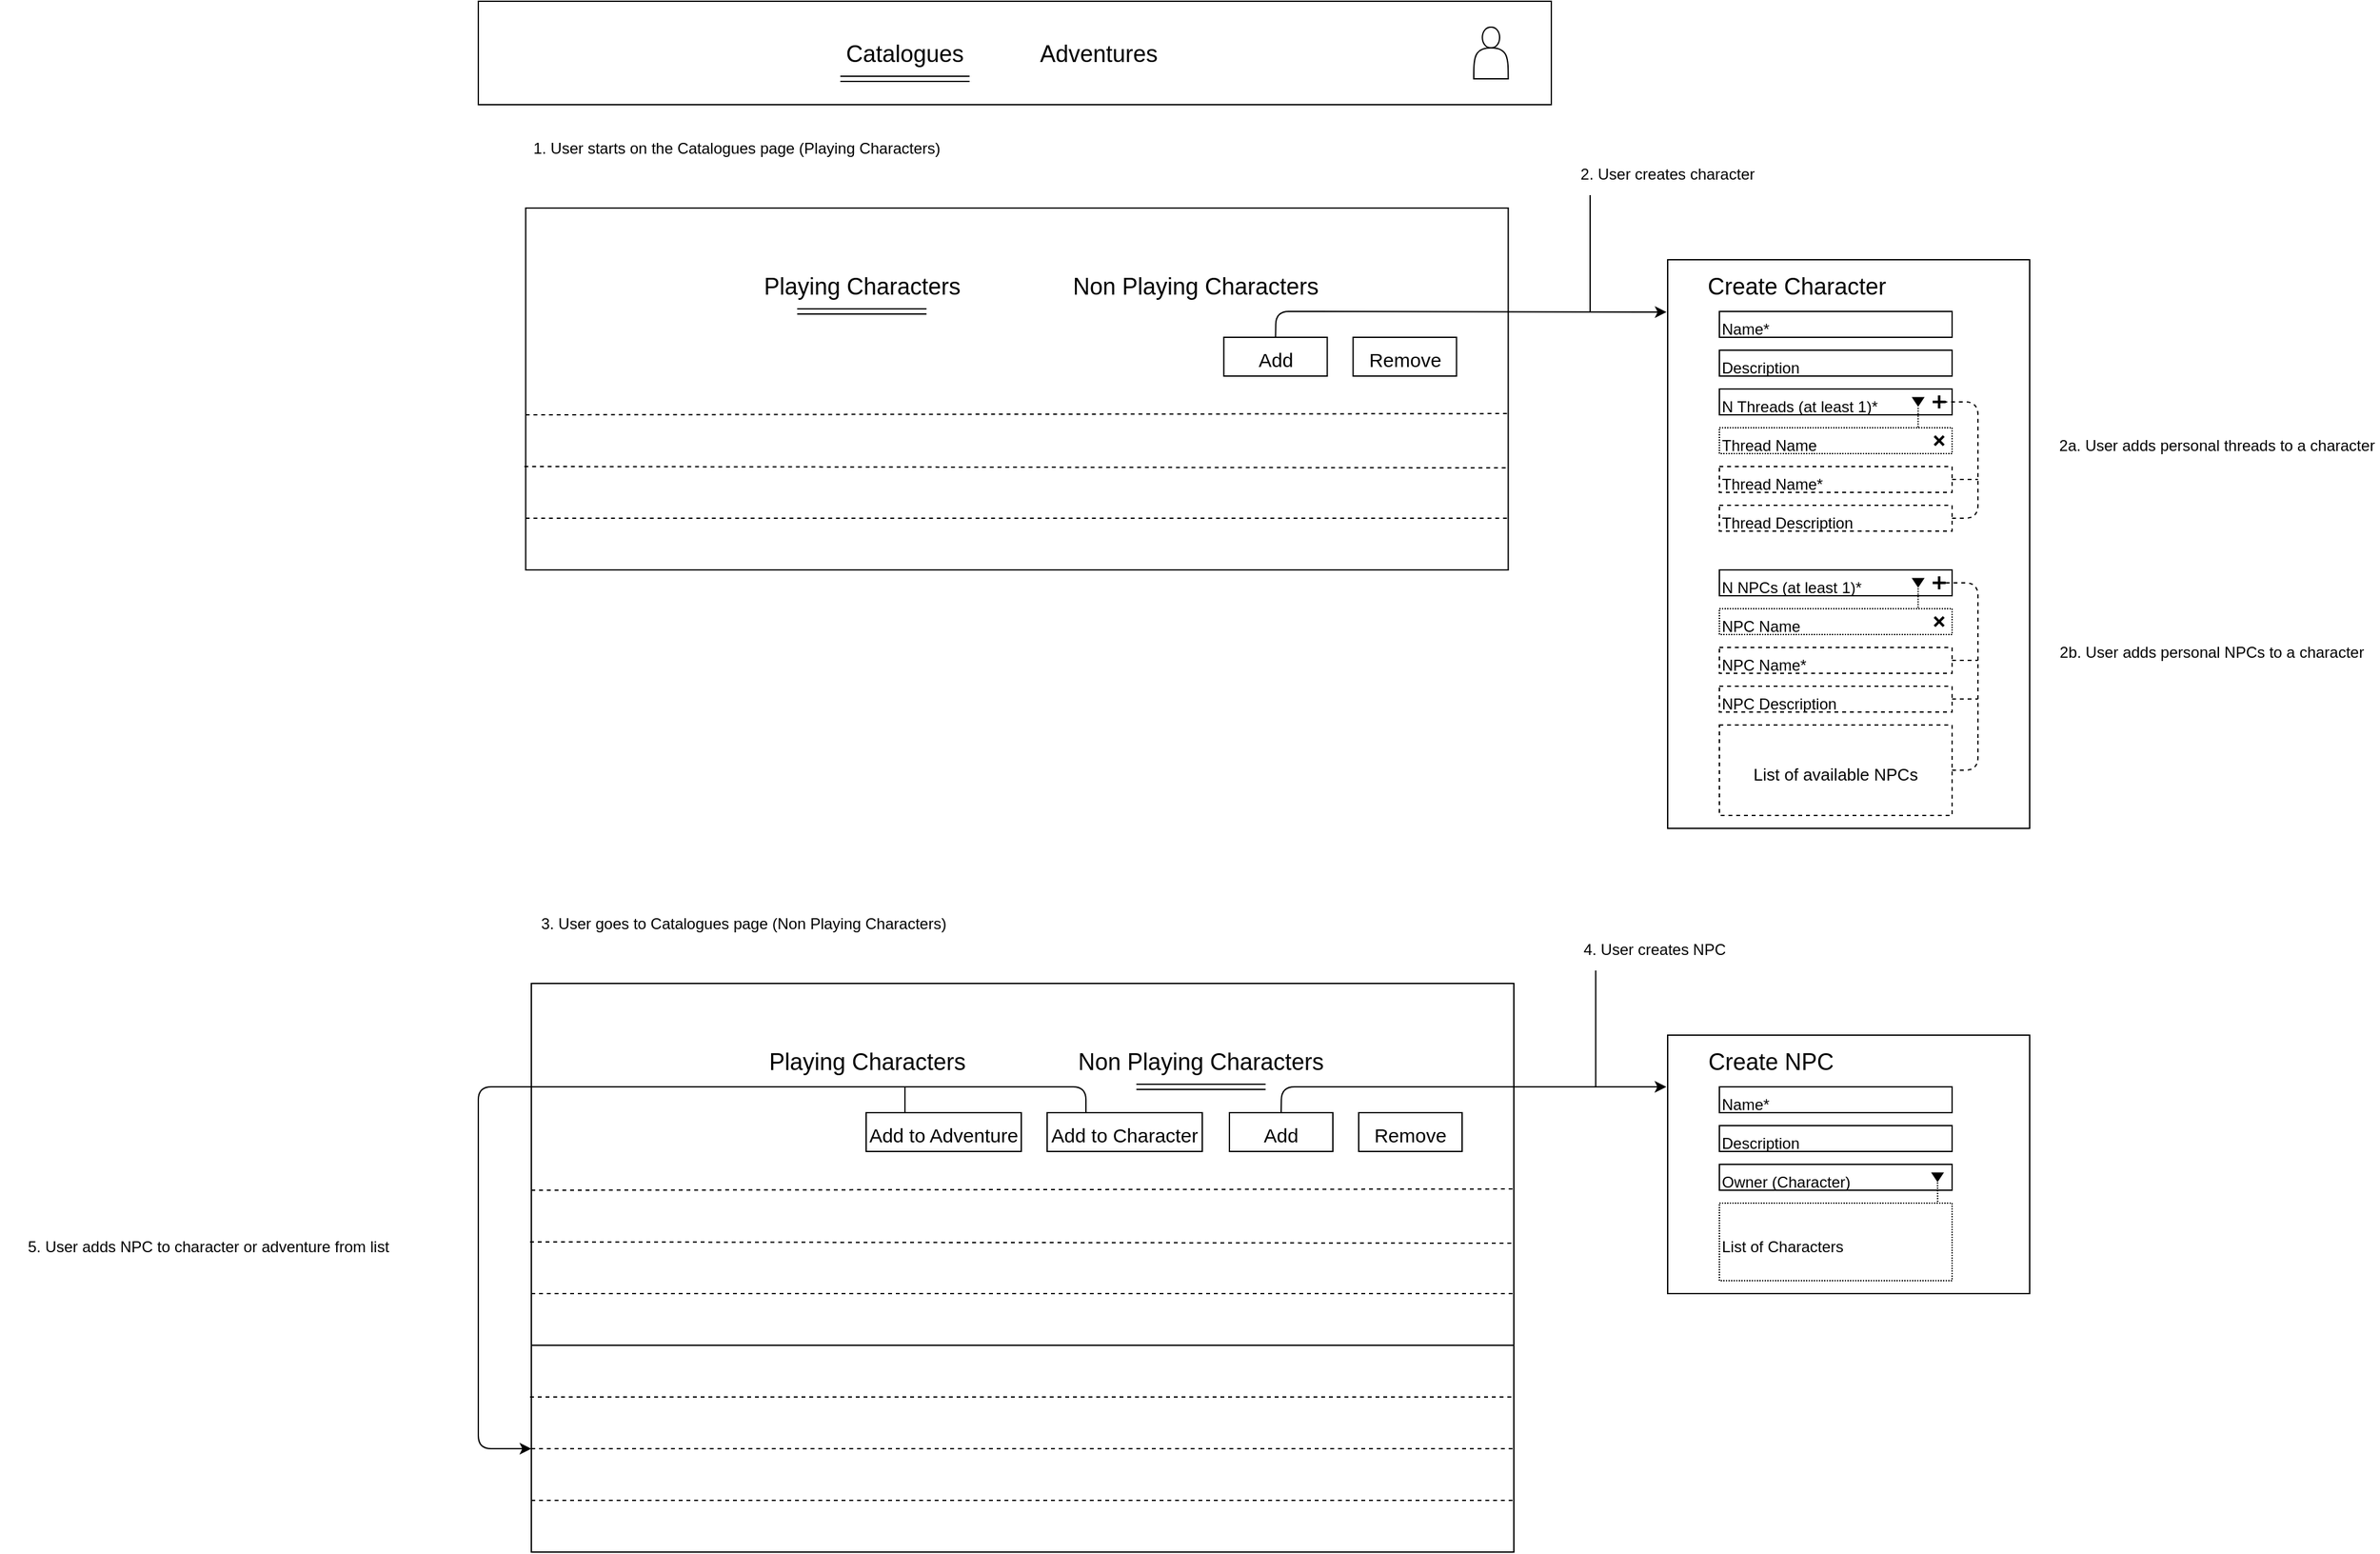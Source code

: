 <mxfile version="14.5.1" type="device" pages="3"><diagram id="EDpsuKZtiGZM-u0FQ9-R" name="Catalogues"><mxGraphModel dx="1615" dy="560" grid="1" gridSize="10" guides="1" tooltips="1" connect="1" arrows="1" fold="1" page="1" pageScale="1" pageWidth="827" pageHeight="1169" math="0" shadow="0"><root><mxCell id="0"/><mxCell id="1" parent="0"/><mxCell id="_Pl4Y20RKkN5L8RMSDB--1" value="" style="rounded=0;whiteSpace=wrap;html=1;fillColor=none;" parent="1" vertex="1"><mxGeometry width="830" height="80" as="geometry"/></mxCell><mxCell id="_Pl4Y20RKkN5L8RMSDB--8" value="" style="shape=actor;whiteSpace=wrap;html=1;rounded=0;fillColor=none;fontSize=24;" parent="1" vertex="1"><mxGeometry x="770" y="20" width="26.67" height="40" as="geometry"/></mxCell><mxCell id="57YTH2svgiUTaph0giUF-1" value="&lt;span style=&quot;font-size: 18px&quot;&gt;Catalogues&lt;/span&gt;" style="text;html=1;strokeColor=none;fillColor=none;align=center;verticalAlign=middle;whiteSpace=wrap;rounded=0;fontSize=20;" vertex="1" parent="1"><mxGeometry x="310" y="30" width="40" height="20" as="geometry"/></mxCell><mxCell id="57YTH2svgiUTaph0giUF-2" value="&lt;span style=&quot;font-size: 18px&quot;&gt;Adventures&lt;/span&gt;" style="text;html=1;strokeColor=none;fillColor=none;align=center;verticalAlign=middle;whiteSpace=wrap;rounded=0;fontSize=20;" vertex="1" parent="1"><mxGeometry x="460" y="30" width="40" height="20" as="geometry"/></mxCell><mxCell id="57YTH2svgiUTaph0giUF-5" value="" style="shape=link;html=1;fontSize=20;" edge="1" parent="1"><mxGeometry width="100" relative="1" as="geometry"><mxPoint x="280" y="60" as="sourcePoint"/><mxPoint x="380" y="60" as="targetPoint"/></mxGeometry></mxCell><mxCell id="57YTH2svgiUTaph0giUF-23" value="" style="group" vertex="1" connectable="0" parent="1"><mxGeometry x="35.67" y="160" width="761" height="280" as="geometry"/></mxCell><mxCell id="57YTH2svgiUTaph0giUF-21" value="" style="rounded=0;whiteSpace=wrap;html=1;fillColor=none;fontSize=20;" vertex="1" parent="57YTH2svgiUTaph0giUF-23"><mxGeometry x="1" width="760" height="280" as="geometry"/></mxCell><mxCell id="57YTH2svgiUTaph0giUF-6" value="&lt;span style=&quot;font-size: 18px&quot;&gt;Playing Characters&lt;/span&gt;" style="text;html=1;strokeColor=none;fillColor=none;align=center;verticalAlign=middle;whiteSpace=wrap;rounded=0;fontSize=20;" vertex="1" parent="57YTH2svgiUTaph0giUF-23"><mxGeometry x="181" y="50" width="160" height="20" as="geometry"/></mxCell><mxCell id="57YTH2svgiUTaph0giUF-7" value="&lt;span style=&quot;font-size: 18px&quot;&gt;Non Playing Characters&lt;/span&gt;" style="text;html=1;strokeColor=none;fillColor=none;align=center;verticalAlign=middle;whiteSpace=wrap;rounded=0;fontSize=20;" vertex="1" parent="57YTH2svgiUTaph0giUF-23"><mxGeometry x="416" y="50" width="206" height="20" as="geometry"/></mxCell><mxCell id="57YTH2svgiUTaph0giUF-13" value="" style="endArrow=none;dashed=1;html=1;fontSize=20;exitX=0;exitY=0.5;exitDx=0;exitDy=0;entryX=0.999;entryY=0.568;entryDx=0;entryDy=0;entryPerimeter=0;" edge="1" parent="57YTH2svgiUTaph0giUF-23" target="57YTH2svgiUTaph0giUF-21"><mxGeometry width="50" height="50" relative="1" as="geometry"><mxPoint x="1" y="160" as="sourcePoint"/><mxPoint x="751" y="160" as="targetPoint"/></mxGeometry></mxCell><mxCell id="57YTH2svgiUTaph0giUF-14" value="" style="endArrow=none;dashed=1;html=1;fontSize=20;entryX=1;entryY=0.718;entryDx=0;entryDy=0;entryPerimeter=0;" edge="1" parent="57YTH2svgiUTaph0giUF-23" target="57YTH2svgiUTaph0giUF-21"><mxGeometry width="50" height="50" relative="1" as="geometry"><mxPoint y="200" as="sourcePoint"/><mxPoint x="749.25" y="200.03" as="targetPoint"/></mxGeometry></mxCell><mxCell id="57YTH2svgiUTaph0giUF-15" value="" style="shape=link;html=1;fontSize=20;" edge="1" parent="57YTH2svgiUTaph0giUF-23"><mxGeometry width="100" relative="1" as="geometry"><mxPoint x="211" y="80" as="sourcePoint"/><mxPoint x="311" y="80" as="targetPoint"/></mxGeometry></mxCell><mxCell id="57YTH2svgiUTaph0giUF-16" value="" style="endArrow=none;dashed=1;html=1;fontSize=20;entryX=1;entryY=0.857;entryDx=0;entryDy=0;entryPerimeter=0;exitX=0;exitY=0.857;exitDx=0;exitDy=0;exitPerimeter=0;" edge="1" parent="57YTH2svgiUTaph0giUF-23" source="57YTH2svgiUTaph0giUF-21" target="57YTH2svgiUTaph0giUF-21"><mxGeometry width="50" height="50" relative="1" as="geometry"><mxPoint x="-1" y="-80" as="sourcePoint"/><mxPoint x="749.75" y="-80" as="targetPoint"/></mxGeometry></mxCell><mxCell id="57YTH2svgiUTaph0giUF-19" value="&lt;span style=&quot;font-size: 15px&quot;&gt;Remove&lt;/span&gt;" style="rounded=0;whiteSpace=wrap;html=1;fontSize=20;fillColor=none;" vertex="1" parent="57YTH2svgiUTaph0giUF-23"><mxGeometry x="641" y="100" width="80" height="30" as="geometry"/></mxCell><mxCell id="57YTH2svgiUTaph0giUF-20" value="&lt;font style=&quot;font-size: 15px&quot;&gt;Add&lt;/font&gt;" style="rounded=0;whiteSpace=wrap;html=1;fontSize=20;fillColor=none;" vertex="1" parent="57YTH2svgiUTaph0giUF-23"><mxGeometry x="541" y="100" width="80" height="30" as="geometry"/></mxCell><mxCell id="57YTH2svgiUTaph0giUF-24" value="&lt;span style=&quot;font-size: 12px&quot;&gt;1. User starts on the Catalogues page (Playing Characters)&lt;/span&gt;" style="text;html=1;strokeColor=none;fillColor=none;align=center;verticalAlign=middle;whiteSpace=wrap;rounded=0;fontSize=20;" vertex="1" parent="1"><mxGeometry x="40" y="100" width="320" height="20" as="geometry"/></mxCell><mxCell id="57YTH2svgiUTaph0giUF-25" value="" style="rounded=0;whiteSpace=wrap;html=1;fillColor=none;fontSize=20;" vertex="1" parent="1"><mxGeometry x="920" y="200" width="280" height="440" as="geometry"/></mxCell><mxCell id="57YTH2svgiUTaph0giUF-27" value="" style="endArrow=classic;html=1;fontSize=20;exitX=0.5;exitY=0;exitDx=0;exitDy=0;entryX=-0.003;entryY=0.092;entryDx=0;entryDy=0;entryPerimeter=0;" edge="1" parent="1" source="57YTH2svgiUTaph0giUF-20" target="57YTH2svgiUTaph0giUF-25"><mxGeometry width="50" height="50" relative="1" as="geometry"><mxPoint x="690" y="260" as="sourcePoint"/><mxPoint x="910" y="242" as="targetPoint"/><Array as="points"><mxPoint x="617" y="240"/></Array></mxGeometry></mxCell><mxCell id="57YTH2svgiUTaph0giUF-28" value="" style="endArrow=none;html=1;fontSize=20;" edge="1" parent="1"><mxGeometry width="50" height="50" relative="1" as="geometry"><mxPoint x="860" y="240" as="sourcePoint"/><mxPoint x="860" y="150" as="targetPoint"/></mxGeometry></mxCell><mxCell id="57YTH2svgiUTaph0giUF-29" value="&lt;span style=&quot;font-size: 12px&quot;&gt;2. User creates character&lt;/span&gt;" style="text;html=1;strokeColor=none;fillColor=none;align=center;verticalAlign=middle;whiteSpace=wrap;rounded=0;fontSize=20;" vertex="1" parent="1"><mxGeometry x="850" y="120" width="140" height="20" as="geometry"/></mxCell><mxCell id="57YTH2svgiUTaph0giUF-30" value="&lt;span style=&quot;font-size: 18px&quot;&gt;Create Character&lt;/span&gt;" style="text;html=1;strokeColor=none;fillColor=none;align=center;verticalAlign=middle;whiteSpace=wrap;rounded=0;fontSize=20;" vertex="1" parent="1"><mxGeometry x="940" y="210" width="160" height="20" as="geometry"/></mxCell><mxCell id="57YTH2svgiUTaph0giUF-31" value="&lt;font style=&quot;font-size: 12px&quot;&gt;Name*&lt;/font&gt;" style="rounded=0;whiteSpace=wrap;html=1;fillColor=none;fontSize=20;align=left;" vertex="1" parent="1"><mxGeometry x="960" y="240" width="180" height="20" as="geometry"/></mxCell><mxCell id="57YTH2svgiUTaph0giUF-32" value="&lt;font style=&quot;font-size: 12px&quot;&gt;Description&lt;/font&gt;" style="rounded=0;whiteSpace=wrap;html=1;fillColor=none;fontSize=20;align=left;" vertex="1" parent="1"><mxGeometry x="960" y="270" width="180" height="20" as="geometry"/></mxCell><mxCell id="57YTH2svgiUTaph0giUF-45" value="&lt;span style=&quot;font-size: 12px&quot;&gt;2a. User adds personal threads to a character&lt;/span&gt;" style="text;html=1;strokeColor=none;fillColor=none;align=center;verticalAlign=middle;whiteSpace=wrap;rounded=0;fontSize=20;" vertex="1" parent="1"><mxGeometry x="1220" y="330" width="250" height="20" as="geometry"/></mxCell><mxCell id="57YTH2svgiUTaph0giUF-53" value="&lt;span style=&quot;font-size: 12px&quot;&gt;2b. User adds personal NPCs to a character&lt;/span&gt;" style="text;html=1;strokeColor=none;fillColor=none;align=center;verticalAlign=middle;whiteSpace=wrap;rounded=0;fontSize=20;" vertex="1" parent="1"><mxGeometry x="1216" y="490" width="250" height="20" as="geometry"/></mxCell><mxCell id="57YTH2svgiUTaph0giUF-54" value="" style="group" vertex="1" connectable="0" parent="1"><mxGeometry x="40" y="760" width="761" height="280" as="geometry"/></mxCell><mxCell id="57YTH2svgiUTaph0giUF-55" value="" style="rounded=0;whiteSpace=wrap;html=1;fillColor=none;fontSize=20;" vertex="1" parent="57YTH2svgiUTaph0giUF-54"><mxGeometry x="1" width="760" height="280" as="geometry"/></mxCell><mxCell id="57YTH2svgiUTaph0giUF-56" value="&lt;span style=&quot;font-size: 18px&quot;&gt;Playing Characters&lt;/span&gt;" style="text;html=1;strokeColor=none;fillColor=none;align=center;verticalAlign=middle;whiteSpace=wrap;rounded=0;fontSize=20;" vertex="1" parent="57YTH2svgiUTaph0giUF-54"><mxGeometry x="181" y="50" width="160" height="20" as="geometry"/></mxCell><mxCell id="57YTH2svgiUTaph0giUF-57" value="&lt;span style=&quot;font-size: 18px&quot;&gt;Non Playing Characters&lt;/span&gt;" style="text;html=1;strokeColor=none;fillColor=none;align=center;verticalAlign=middle;whiteSpace=wrap;rounded=0;fontSize=20;" vertex="1" parent="57YTH2svgiUTaph0giUF-54"><mxGeometry x="416" y="50" width="206" height="20" as="geometry"/></mxCell><mxCell id="57YTH2svgiUTaph0giUF-58" value="" style="endArrow=none;dashed=1;html=1;fontSize=20;exitX=0;exitY=0.5;exitDx=0;exitDy=0;entryX=0.999;entryY=0.568;entryDx=0;entryDy=0;entryPerimeter=0;" edge="1" parent="57YTH2svgiUTaph0giUF-54" target="57YTH2svgiUTaph0giUF-55"><mxGeometry width="50" height="50" relative="1" as="geometry"><mxPoint x="1" y="160" as="sourcePoint"/><mxPoint x="751" y="160" as="targetPoint"/></mxGeometry></mxCell><mxCell id="57YTH2svgiUTaph0giUF-59" value="" style="endArrow=none;dashed=1;html=1;fontSize=20;entryX=1;entryY=0.718;entryDx=0;entryDy=0;entryPerimeter=0;" edge="1" parent="57YTH2svgiUTaph0giUF-54" target="57YTH2svgiUTaph0giUF-55"><mxGeometry width="50" height="50" relative="1" as="geometry"><mxPoint y="200" as="sourcePoint"/><mxPoint x="749.25" y="200.03" as="targetPoint"/></mxGeometry></mxCell><mxCell id="57YTH2svgiUTaph0giUF-60" value="" style="shape=link;html=1;fontSize=20;" edge="1" parent="57YTH2svgiUTaph0giUF-54"><mxGeometry width="100" relative="1" as="geometry"><mxPoint x="469" y="80" as="sourcePoint"/><mxPoint x="569" y="80" as="targetPoint"/></mxGeometry></mxCell><mxCell id="57YTH2svgiUTaph0giUF-61" value="" style="endArrow=none;dashed=1;html=1;fontSize=20;entryX=1;entryY=0.857;entryDx=0;entryDy=0;entryPerimeter=0;exitX=0;exitY=0.857;exitDx=0;exitDy=0;exitPerimeter=0;" edge="1" parent="57YTH2svgiUTaph0giUF-54" source="57YTH2svgiUTaph0giUF-55" target="57YTH2svgiUTaph0giUF-55"><mxGeometry width="50" height="50" relative="1" as="geometry"><mxPoint x="-1" y="-80" as="sourcePoint"/><mxPoint x="749.75" y="-80" as="targetPoint"/></mxGeometry></mxCell><mxCell id="57YTH2svgiUTaph0giUF-62" value="&lt;span style=&quot;font-size: 15px&quot;&gt;Remove&lt;/span&gt;" style="rounded=0;whiteSpace=wrap;html=1;fontSize=20;fillColor=none;" vertex="1" parent="57YTH2svgiUTaph0giUF-54"><mxGeometry x="641" y="100" width="80" height="30" as="geometry"/></mxCell><mxCell id="57YTH2svgiUTaph0giUF-63" value="&lt;font style=&quot;font-size: 15px&quot;&gt;Add&lt;/font&gt;" style="rounded=0;whiteSpace=wrap;html=1;fontSize=20;fillColor=none;" vertex="1" parent="57YTH2svgiUTaph0giUF-54"><mxGeometry x="541" y="100" width="80" height="30" as="geometry"/></mxCell><mxCell id="57YTH2svgiUTaph0giUF-98" value="&lt;font style=&quot;font-size: 15px&quot;&gt;Add to Character&lt;/font&gt;" style="rounded=0;whiteSpace=wrap;html=1;fontSize=20;fillColor=none;" vertex="1" parent="57YTH2svgiUTaph0giUF-54"><mxGeometry x="400" y="100" width="120" height="30" as="geometry"/></mxCell><mxCell id="57YTH2svgiUTaph0giUF-99" value="&lt;font style=&quot;font-size: 15px&quot;&gt;Add to Adventure&lt;/font&gt;" style="rounded=0;whiteSpace=wrap;html=1;fontSize=20;fillColor=none;" vertex="1" parent="57YTH2svgiUTaph0giUF-54"><mxGeometry x="260" y="100" width="120" height="30" as="geometry"/></mxCell><mxCell id="57YTH2svgiUTaph0giUF-131" value="" style="endArrow=none;html=1;strokeWidth=1;fontSize=20;exitX=0.25;exitY=0;exitDx=0;exitDy=0;" edge="1" parent="57YTH2svgiUTaph0giUF-54" source="57YTH2svgiUTaph0giUF-99"><mxGeometry width="50" height="50" relative="1" as="geometry"><mxPoint x="300" y="160" as="sourcePoint"/><mxPoint x="290" y="80" as="targetPoint"/></mxGeometry></mxCell><mxCell id="57YTH2svgiUTaph0giUF-64" value="&lt;span style=&quot;font-size: 12px&quot;&gt;3. User goes to Catalogues page (Non Playing Characters)&amp;nbsp;&lt;/span&gt;" style="text;html=1;strokeColor=none;fillColor=none;align=center;verticalAlign=middle;whiteSpace=wrap;rounded=0;fontSize=20;" vertex="1" parent="1"><mxGeometry x="44.33" y="700" width="325.67" height="20" as="geometry"/></mxCell><mxCell id="57YTH2svgiUTaph0giUF-65" value="" style="rounded=0;whiteSpace=wrap;html=1;fillColor=none;fontSize=20;" vertex="1" parent="1"><mxGeometry x="920" y="800" width="280" height="200" as="geometry"/></mxCell><mxCell id="57YTH2svgiUTaph0giUF-66" value="" style="endArrow=classic;html=1;fontSize=20;exitX=0.5;exitY=0;exitDx=0;exitDy=0;" edge="1" parent="1" source="57YTH2svgiUTaph0giUF-63"><mxGeometry width="50" height="50" relative="1" as="geometry"><mxPoint x="694.33" y="860" as="sourcePoint"/><mxPoint x="919" y="840" as="targetPoint"/><Array as="points"><mxPoint x="621.33" y="840"/></Array></mxGeometry></mxCell><mxCell id="57YTH2svgiUTaph0giUF-67" value="" style="endArrow=none;html=1;fontSize=20;" edge="1" parent="1"><mxGeometry width="50" height="50" relative="1" as="geometry"><mxPoint x="864.33" y="840" as="sourcePoint"/><mxPoint x="864.33" y="750" as="targetPoint"/></mxGeometry></mxCell><mxCell id="57YTH2svgiUTaph0giUF-68" value="&lt;span style=&quot;font-size: 12px&quot;&gt;4. User creates NPC&lt;/span&gt;" style="text;html=1;strokeColor=none;fillColor=none;align=center;verticalAlign=middle;whiteSpace=wrap;rounded=0;fontSize=20;" vertex="1" parent="1"><mxGeometry x="840" y="720" width="140" height="20" as="geometry"/></mxCell><mxCell id="57YTH2svgiUTaph0giUF-69" value="&lt;span style=&quot;font-size: 18px&quot;&gt;Create NPC&lt;/span&gt;" style="text;html=1;strokeColor=none;fillColor=none;align=center;verticalAlign=middle;whiteSpace=wrap;rounded=0;fontSize=20;" vertex="1" parent="1"><mxGeometry x="920" y="810" width="160" height="20" as="geometry"/></mxCell><mxCell id="57YTH2svgiUTaph0giUF-70" value="&lt;font style=&quot;font-size: 12px&quot;&gt;Name*&lt;/font&gt;" style="rounded=0;whiteSpace=wrap;html=1;fillColor=none;fontSize=20;align=left;" vertex="1" parent="1"><mxGeometry x="960" y="840" width="180" height="20" as="geometry"/></mxCell><mxCell id="57YTH2svgiUTaph0giUF-71" value="&lt;font style=&quot;font-size: 12px&quot;&gt;Description&lt;/font&gt;" style="rounded=0;whiteSpace=wrap;html=1;fillColor=none;fontSize=20;align=left;" vertex="1" parent="1"><mxGeometry x="960" y="870" width="180" height="20" as="geometry"/></mxCell><mxCell id="57YTH2svgiUTaph0giUF-36" value="&lt;span style=&quot;font-size: 12px&quot;&gt;N NPCs (at least 1)*&lt;/span&gt;" style="rounded=0;whiteSpace=wrap;html=1;fillColor=none;fontSize=20;align=left;" vertex="1" parent="1"><mxGeometry x="960" y="440" width="180" height="20" as="geometry"/></mxCell><mxCell id="57YTH2svgiUTaph0giUF-47" value="" style="triangle;whiteSpace=wrap;html=1;fontSize=20;rotation=90;fillColor=#000000;strokeColor=none;" vertex="1" parent="1"><mxGeometry x="1110" y="445" width="7.5" height="10" as="geometry"/></mxCell><mxCell id="57YTH2svgiUTaph0giUF-48" value="" style="shape=cross;whiteSpace=wrap;html=1;fontSize=20;fillColor=#000000;strokeColor=none;" vertex="1" parent="1"><mxGeometry x="1125" y="445" width="10" height="10" as="geometry"/></mxCell><mxCell id="57YTH2svgiUTaph0giUF-49" value="&lt;span style=&quot;font-size: 12px&quot;&gt;NPC Name*&lt;/span&gt;" style="rounded=0;whiteSpace=wrap;html=1;fillColor=none;fontSize=20;align=left;dashed=1;" vertex="1" parent="1"><mxGeometry x="960" y="500" width="180" height="20" as="geometry"/></mxCell><mxCell id="57YTH2svgiUTaph0giUF-50" value="&lt;span style=&quot;font-size: 12px&quot;&gt;NPC Description&lt;/span&gt;" style="rounded=0;whiteSpace=wrap;html=1;fillColor=none;fontSize=20;align=left;dashed=1;" vertex="1" parent="1"><mxGeometry x="960" y="530" width="180" height="20" as="geometry"/></mxCell><mxCell id="57YTH2svgiUTaph0giUF-51" value="" style="endArrow=none;html=1;fontSize=20;entryX=1;entryY=0.5;entryDx=0;entryDy=0;dashed=1;entryPerimeter=0;" edge="1" parent="1"><mxGeometry x="960" y="440" width="50" height="50" as="geometry"><mxPoint x="1160" y="570" as="sourcePoint"/><mxPoint x="1135" y="450" as="targetPoint"/><Array as="points"><mxPoint x="1160" y="540"/><mxPoint x="1160" y="450"/></Array></mxGeometry></mxCell><mxCell id="57YTH2svgiUTaph0giUF-52" value="" style="endArrow=none;html=1;fontSize=20;exitX=1;exitY=0.5;exitDx=0;exitDy=0;dashed=1;" edge="1" parent="1" source="57YTH2svgiUTaph0giUF-49"><mxGeometry x="960" y="440" width="50" height="50" as="geometry"><mxPoint x="1140" y="479.76" as="sourcePoint"/><mxPoint x="1160" y="510" as="targetPoint"/></mxGeometry></mxCell><mxCell id="57YTH2svgiUTaph0giUF-100" value="&lt;span style=&quot;font-size: 12px&quot;&gt;NPC Name&lt;/span&gt;" style="rounded=0;whiteSpace=wrap;html=1;fillColor=none;fontSize=20;align=left;dashed=1;dashPattern=1 1;" vertex="1" parent="1"><mxGeometry x="960" y="470" width="180" height="20" as="geometry"/></mxCell><mxCell id="57YTH2svgiUTaph0giUF-103" value="" style="shape=cross;whiteSpace=wrap;html=1;fontSize=20;fillColor=#000000;strokeColor=none;rotation=45;" vertex="1" parent="1"><mxGeometry x="1125" y="475" width="10" height="10" as="geometry"/></mxCell><mxCell id="57YTH2svgiUTaph0giUF-105" value="" style="endArrow=none;dashed=1;html=1;dashPattern=1 1;strokeWidth=1;fontSize=20;entryX=1;entryY=0.5;entryDx=0;entryDy=0;exitX=0.854;exitY=-0.037;exitDx=0;exitDy=0;exitPerimeter=0;" edge="1" parent="1" source="57YTH2svgiUTaph0giUF-100" target="57YTH2svgiUTaph0giUF-47"><mxGeometry width="50" height="50" relative="1" as="geometry"><mxPoint x="1100" y="510" as="sourcePoint"/><mxPoint x="1150" y="460" as="targetPoint"/></mxGeometry></mxCell><mxCell id="57YTH2svgiUTaph0giUF-106" value="&lt;font style=&quot;font-size: 13px&quot;&gt;List of available NPCs&lt;/font&gt;" style="rounded=0;whiteSpace=wrap;html=1;fontSize=20;fillColor=none;dashed=1;" vertex="1" parent="1"><mxGeometry x="960" y="560" width="180" height="70" as="geometry"/></mxCell><mxCell id="57YTH2svgiUTaph0giUF-107" value="" style="endArrow=none;dashed=1;html=1;strokeWidth=1;fontSize=20;exitX=1;exitY=0.5;exitDx=0;exitDy=0;" edge="1" parent="1" source="57YTH2svgiUTaph0giUF-106"><mxGeometry width="50" height="50" relative="1" as="geometry"><mxPoint x="1150" y="620" as="sourcePoint"/><mxPoint x="1160" y="570" as="targetPoint"/><Array as="points"><mxPoint x="1160" y="595"/></Array></mxGeometry></mxCell><mxCell id="57YTH2svgiUTaph0giUF-109" value="" style="endArrow=none;html=1;fontSize=20;exitX=1;exitY=0.5;exitDx=0;exitDy=0;dashed=1;" edge="1" parent="1"><mxGeometry x="960" y="469.9" width="50" height="50" as="geometry"><mxPoint x="1140" y="539.9" as="sourcePoint"/><mxPoint x="1160" y="539.9" as="targetPoint"/></mxGeometry></mxCell><mxCell id="57YTH2svgiUTaph0giUF-110" value="&lt;span style=&quot;font-size: 12px&quot;&gt;Owner (Character)&lt;/span&gt;" style="rounded=0;whiteSpace=wrap;html=1;fillColor=none;fontSize=20;align=left;" vertex="1" parent="1"><mxGeometry x="960" y="900" width="180" height="20" as="geometry"/></mxCell><mxCell id="57YTH2svgiUTaph0giUF-111" value="" style="triangle;whiteSpace=wrap;html=1;fontSize=20;rotation=90;fillColor=#000000;strokeColor=none;" vertex="1" parent="1"><mxGeometry x="1125" y="905" width="7.5" height="10" as="geometry"/></mxCell><mxCell id="57YTH2svgiUTaph0giUF-112" value="&lt;span style=&quot;font-size: 12px&quot;&gt;List of Characters&lt;/span&gt;" style="rounded=0;whiteSpace=wrap;html=1;fillColor=none;fontSize=20;align=left;dashed=1;dashPattern=1 1;" vertex="1" parent="1"><mxGeometry x="960" y="930" width="180" height="60" as="geometry"/></mxCell><mxCell id="57YTH2svgiUTaph0giUF-115" value="" style="endArrow=none;dashed=1;html=1;strokeWidth=1;fontSize=20;dashPattern=1 1;entryX=1;entryY=0.5;entryDx=0;entryDy=0;exitX=0.938;exitY=-0.016;exitDx=0;exitDy=0;exitPerimeter=0;" edge="1" parent="1" source="57YTH2svgiUTaph0giUF-112" target="57YTH2svgiUTaph0giUF-111"><mxGeometry width="50" height="50" relative="1" as="geometry"><mxPoint x="1080" y="990" as="sourcePoint"/><mxPoint x="1130" y="940" as="targetPoint"/></mxGeometry></mxCell><mxCell id="57YTH2svgiUTaph0giUF-116" value="" style="group;dashed=1;strokeWidth=7;" vertex="1" connectable="0" parent="1"><mxGeometry x="40" y="1040" width="761" height="160" as="geometry"/></mxCell><mxCell id="57YTH2svgiUTaph0giUF-117" value="" style="rounded=0;whiteSpace=wrap;html=1;fillColor=none;fontSize=20;" vertex="1" parent="57YTH2svgiUTaph0giUF-116"><mxGeometry x="1" width="760" height="160" as="geometry"/></mxCell><mxCell id="57YTH2svgiUTaph0giUF-120" value="" style="endArrow=none;dashed=1;html=1;fontSize=20;entryX=1;entryY=0.25;entryDx=0;entryDy=0;" edge="1" parent="57YTH2svgiUTaph0giUF-116" target="57YTH2svgiUTaph0giUF-117"><mxGeometry width="50" height="50" relative="1" as="geometry"><mxPoint y="40" as="sourcePoint"/><mxPoint x="751" y="91.429" as="targetPoint"/></mxGeometry></mxCell><mxCell id="57YTH2svgiUTaph0giUF-121" value="" style="endArrow=none;dashed=1;html=1;fontSize=20;entryX=1;entryY=0.5;entryDx=0;entryDy=0;exitX=0;exitY=0.5;exitDx=0;exitDy=0;" edge="1" parent="57YTH2svgiUTaph0giUF-116" target="57YTH2svgiUTaph0giUF-117" source="57YTH2svgiUTaph0giUF-117"><mxGeometry width="50" height="50" relative="1" as="geometry"><mxPoint y="114.286" as="sourcePoint"/><mxPoint x="749.25" y="114.303" as="targetPoint"/></mxGeometry></mxCell><mxCell id="57YTH2svgiUTaph0giUF-123" value="" style="endArrow=none;dashed=1;html=1;fontSize=20;entryX=1;entryY=0.75;entryDx=0;entryDy=0;exitX=0;exitY=0.75;exitDx=0;exitDy=0;" edge="1" parent="57YTH2svgiUTaph0giUF-116" source="57YTH2svgiUTaph0giUF-117" target="57YTH2svgiUTaph0giUF-117"><mxGeometry width="50" height="50" relative="1" as="geometry"><mxPoint y="104" as="sourcePoint"/><mxPoint x="749.75" y="-45.714" as="targetPoint"/></mxGeometry></mxCell><mxCell id="57YTH2svgiUTaph0giUF-130" value="" style="endArrow=classic;html=1;strokeWidth=1;fontSize=20;exitX=0.25;exitY=0;exitDx=0;exitDy=0;entryX=0;entryY=0.5;entryDx=0;entryDy=0;" edge="1" parent="1" source="57YTH2svgiUTaph0giUF-98" target="57YTH2svgiUTaph0giUF-117"><mxGeometry width="50" height="50" relative="1" as="geometry"><mxPoint x="160" y="910" as="sourcePoint"/><mxPoint y="1120" as="targetPoint"/><Array as="points"><mxPoint x="470" y="840"/><mxPoint x="340" y="840"/><mxPoint y="840"/><mxPoint y="1120"/></Array></mxGeometry></mxCell><mxCell id="57YTH2svgiUTaph0giUF-132" value="&lt;span style=&quot;font-size: 12px&quot;&gt;5. User adds NPC to character or adventure from list&amp;nbsp;&lt;/span&gt;" style="text;html=1;strokeColor=none;fillColor=none;align=center;verticalAlign=middle;whiteSpace=wrap;rounded=0;fontSize=20;" vertex="1" parent="1"><mxGeometry x="-370" y="950" width="325.67" height="20" as="geometry"/></mxCell><mxCell id="P9q7vEcbHndselYcL6UI-1" value="" style="group" vertex="1" connectable="0" parent="1"><mxGeometry x="960" y="300" width="200" height="110" as="geometry"/></mxCell><mxCell id="57YTH2svgiUTaph0giUF-35" value="&lt;font style=&quot;font-size: 12px&quot;&gt;N Threads (at least 1)*&lt;/font&gt;" style="rounded=0;whiteSpace=wrap;html=1;fillColor=none;fontSize=20;align=left;" vertex="1" parent="P9q7vEcbHndselYcL6UI-1"><mxGeometry width="180" height="20" as="geometry"/></mxCell><mxCell id="57YTH2svgiUTaph0giUF-38" value="" style="shape=cross;whiteSpace=wrap;html=1;fontSize=20;fillColor=#000000;strokeColor=none;" vertex="1" parent="P9q7vEcbHndselYcL6UI-1"><mxGeometry x="165" y="5" width="10" height="10" as="geometry"/></mxCell><mxCell id="57YTH2svgiUTaph0giUF-39" value="" style="triangle;whiteSpace=wrap;html=1;fontSize=20;rotation=90;fillColor=#000000;strokeColor=none;" vertex="1" parent="P9q7vEcbHndselYcL6UI-1"><mxGeometry x="150" y="5" width="7.5" height="10" as="geometry"/></mxCell><mxCell id="57YTH2svgiUTaph0giUF-40" value="&lt;span style=&quot;font-size: 12px&quot;&gt;Thread Name*&lt;/span&gt;" style="rounded=0;whiteSpace=wrap;html=1;fillColor=none;fontSize=20;align=left;dashed=1;" vertex="1" parent="P9q7vEcbHndselYcL6UI-1"><mxGeometry y="60" width="180" height="20" as="geometry"/></mxCell><mxCell id="57YTH2svgiUTaph0giUF-42" value="&lt;span style=&quot;font-size: 12px&quot;&gt;Thread Description&lt;/span&gt;" style="rounded=0;whiteSpace=wrap;html=1;fillColor=none;fontSize=20;align=left;dashed=1;" vertex="1" parent="P9q7vEcbHndselYcL6UI-1"><mxGeometry y="90" width="180" height="20" as="geometry"/></mxCell><mxCell id="57YTH2svgiUTaph0giUF-43" value="" style="endArrow=none;html=1;fontSize=20;entryX=1;entryY=0.5;entryDx=0;entryDy=0;exitX=1;exitY=0.5;exitDx=0;exitDy=0;dashed=1;entryPerimeter=0;" edge="1" parent="P9q7vEcbHndselYcL6UI-1" source="57YTH2svgiUTaph0giUF-42" target="57YTH2svgiUTaph0giUF-38"><mxGeometry width="50" height="50" relative="1" as="geometry"><mxPoint x="200" y="60" as="sourcePoint"/><mxPoint x="250" y="10" as="targetPoint"/><Array as="points"><mxPoint x="200" y="100"/><mxPoint x="200" y="10"/></Array></mxGeometry></mxCell><mxCell id="57YTH2svgiUTaph0giUF-44" value="" style="endArrow=none;html=1;fontSize=20;exitX=1;exitY=0.5;exitDx=0;exitDy=0;dashed=1;" edge="1" parent="P9q7vEcbHndselYcL6UI-1" source="57YTH2svgiUTaph0giUF-40"><mxGeometry width="50" height="50" relative="1" as="geometry"><mxPoint x="210" y="80" as="sourcePoint"/><mxPoint x="200" y="70" as="targetPoint"/></mxGeometry></mxCell><mxCell id="57YTH2svgiUTaph0giUF-92" value="&lt;span style=&quot;font-size: 12px&quot;&gt;Thread Name&lt;/span&gt;" style="rounded=0;whiteSpace=wrap;html=1;fillColor=none;fontSize=20;align=left;dashed=1;dashPattern=1 1;" vertex="1" parent="P9q7vEcbHndselYcL6UI-1"><mxGeometry y="30" width="180" height="20" as="geometry"/></mxCell><mxCell id="57YTH2svgiUTaph0giUF-94" value="" style="shape=cross;whiteSpace=wrap;html=1;fontSize=20;fillColor=#000000;strokeColor=none;rotation=45;" vertex="1" parent="P9q7vEcbHndselYcL6UI-1"><mxGeometry x="165" y="35" width="10" height="10" as="geometry"/></mxCell><mxCell id="57YTH2svgiUTaph0giUF-97" value="" style="endArrow=none;dashed=1;html=1;fontSize=20;entryX=1;entryY=0.5;entryDx=0;entryDy=0;exitX=0.854;exitY=-0.018;exitDx=0;exitDy=0;exitPerimeter=0;dashPattern=1 1;" edge="1" parent="P9q7vEcbHndselYcL6UI-1" source="57YTH2svgiUTaph0giUF-92" target="57YTH2svgiUTaph0giUF-39"><mxGeometry width="50" height="50" relative="1" as="geometry"><mxPoint x="154" y="30" as="sourcePoint"/><mxPoint x="150" y="40" as="targetPoint"/></mxGeometry></mxCell></root></mxGraphModel></diagram><diagram id="V74ScosfZnKrIbYI0K41" name="Adventures"><mxGraphModel dx="2703" dy="1920" grid="1" gridSize="10" guides="1" tooltips="1" connect="1" arrows="1" fold="1" page="1" pageScale="1" pageWidth="827" pageHeight="1169" math="0" shadow="0"><root><mxCell id="DjtBW3CNvGqKUFePKZn8-0"/><mxCell id="DjtBW3CNvGqKUFePKZn8-1" parent="DjtBW3CNvGqKUFePKZn8-0"/><mxCell id="s9Q8haxlbzI_8e-F8Bct-8" value="" style="group;dashed=1;strokeWidth=7;" vertex="1" connectable="0" parent="DjtBW3CNvGqKUFePKZn8-1"><mxGeometry x="880" y="830" width="1100" height="1050" as="geometry"/></mxCell><mxCell id="s9Q8haxlbzI_8e-F8Bct-9" value="" style="rounded=0;whiteSpace=wrap;html=1;fillColor=none;fontSize=20;" vertex="1" parent="s9Q8haxlbzI_8e-F8Bct-8"><mxGeometry y="50" width="760" height="1000" as="geometry"/></mxCell><mxCell id="9DYPa0hPy1q_03vLbztJ-12" value="" style="rounded=0;whiteSpace=wrap;html=1;strokeColor=#000000;strokeWidth=1;fillColor=none;fontSize=20;dashed=1;" vertex="1" parent="s9Q8haxlbzI_8e-F8Bct-8"><mxGeometry x="31.75" y="130" width="48.25" height="150" as="geometry"/></mxCell><mxCell id="9DYPa0hPy1q_03vLbztJ-14" value="&lt;font color=&quot;#000000&quot;&gt;5&lt;/font&gt;" style="ellipse;whiteSpace=wrap;html=1;aspect=fixed;rounded=1;strokeColor=#000000;strokeWidth=1;fontSize=20;fontColor=#FFFFFF;align=center;fillColor=none;" vertex="1" parent="s9Q8haxlbzI_8e-F8Bct-8"><mxGeometry x="40" y="140" width="30" height="30" as="geometry"/></mxCell><mxCell id="9DYPa0hPy1q_03vLbztJ-10" value="" style="shape=parallelMarker;direction=south;html=1;outlineConnect=0;rounded=1;strokeWidth=1;fontSize=20;align=left;fontColor=#FFFFFF;fillColor=#000000;" vertex="1" parent="s9Q8haxlbzI_8e-F8Bct-8"><mxGeometry x="41" y="195" width="28" height="20" as="geometry"/></mxCell><mxCell id="ww8V-lVvOHw00iUPvPDU-35" value="" style="rounded=0;whiteSpace=wrap;html=1;fillColor=none;fontSize=20;" vertex="1" parent="s9Q8haxlbzI_8e-F8Bct-8"><mxGeometry x="850" y="370" width="240" height="180" as="geometry"/></mxCell><mxCell id="s9Q8haxlbzI_8e-F8Bct-16" value="" style="shape=cross;whiteSpace=wrap;html=1;rounded=1;strokeWidth=1;fontSize=20;fillColor=none;" vertex="1" parent="s9Q8haxlbzI_8e-F8Bct-8"><mxGeometry x="700" y="140" width="30" height="30" as="geometry"/></mxCell><mxCell id="ww8V-lVvOHw00iUPvPDU-8" value="" style="rounded=0;whiteSpace=wrap;html=1;dashed=1;strokeColor=#000000;strokeWidth=1;fillColor=none;fontSize=20;" vertex="1" parent="s9Q8haxlbzI_8e-F8Bct-8"><mxGeometry x="101" y="140" width="560" height="120" as="geometry"/></mxCell><mxCell id="ww8V-lVvOHw00iUPvPDU-6" value="&lt;span style=&quot;font-size: 12px&quot;&gt;Event Focus &amp;amp; Event Meaning&lt;/span&gt;" style="rounded=0;whiteSpace=wrap;html=1;fillColor=none;fontSize=20;align=left;dashed=1;" vertex="1" parent="s9Q8haxlbzI_8e-F8Bct-8"><mxGeometry x="140" y="160" width="180" height="20" as="geometry"/></mxCell><mxCell id="ww8V-lVvOHw00iUPvPDU-2" value="&lt;font style=&quot;font-size: 12px&quot;&gt;Title*&lt;/font&gt;" style="rounded=0;whiteSpace=wrap;html=1;fillColor=none;fontSize=20;align=left;" vertex="1" parent="s9Q8haxlbzI_8e-F8Bct-8"><mxGeometry x="140" y="190" width="180" height="20" as="geometry"/></mxCell><mxCell id="ww8V-lVvOHw00iUPvPDU-3" value="&lt;font style=&quot;font-size: 12px&quot;&gt;Setup*&lt;/font&gt;" style="rounded=0;whiteSpace=wrap;html=1;fillColor=none;fontSize=20;align=left;" vertex="1" parent="s9Q8haxlbzI_8e-F8Bct-8"><mxGeometry x="140" y="220" width="180" height="20" as="geometry"/></mxCell><mxCell id="ww8V-lVvOHw00iUPvPDU-12" style="edgeStyle=orthogonalEdgeStyle;rounded=0;orthogonalLoop=1;jettySize=auto;html=1;entryX=1;entryY=0.5;entryDx=0;entryDy=0;strokeWidth=1;fontSize=20;" edge="1" parent="s9Q8haxlbzI_8e-F8Bct-8" source="ww8V-lVvOHw00iUPvPDU-11" target="ww8V-lVvOHw00iUPvPDU-6"><mxGeometry relative="1" as="geometry"/></mxCell><mxCell id="ww8V-lVvOHw00iUPvPDU-11" value="&lt;span style=&quot;font-size: 12px&quot;&gt;Randomize&lt;/span&gt;" style="rounded=0;whiteSpace=wrap;html=1;fillColor=none;fontSize=20;align=center;" vertex="1" parent="s9Q8haxlbzI_8e-F8Bct-8"><mxGeometry x="570" y="160" width="70" height="20" as="geometry"/></mxCell><mxCell id="ww8V-lVvOHw00iUPvPDU-13" value="" style="endArrow=classic;html=1;strokeWidth=1;fontSize=20;entryX=0.853;entryY=-0.008;entryDx=0;entryDy=0;entryPerimeter=0;exitX=0.462;exitY=0.045;exitDx=0;exitDy=0;exitPerimeter=0;" edge="1" parent="s9Q8haxlbzI_8e-F8Bct-8" source="ww8V-lVvOHw00iUPvPDU-15" target="ww8V-lVvOHw00iUPvPDU-8"><mxGeometry width="50" height="50" relative="1" as="geometry"><mxPoint x="715" y="139" as="sourcePoint"/><mxPoint x="660" y="100" as="targetPoint"/><Array as="points"><mxPoint x="715" y="100"/><mxPoint x="579" y="100"/></Array></mxGeometry></mxCell><mxCell id="ww8V-lVvOHw00iUPvPDU-14" value="&lt;span style=&quot;font-size: 12px&quot;&gt;1. User creates a scene&lt;/span&gt;" style="text;html=1;strokeColor=none;fillColor=none;align=center;verticalAlign=middle;whiteSpace=wrap;rounded=0;fontSize=20;" vertex="1" parent="s9Q8haxlbzI_8e-F8Bct-8"><mxGeometry x="560" y="70" width="190" height="20" as="geometry"/></mxCell><mxCell id="ww8V-lVvOHw00iUPvPDU-15" value="" style="rounded=0;whiteSpace=wrap;html=1;strokeColor=#000000;strokeWidth=1;fillColor=none;fontSize=20;dashed=1;" vertex="1" parent="s9Q8haxlbzI_8e-F8Bct-8"><mxGeometry x="690" y="130" width="50" height="150" as="geometry"/></mxCell><mxCell id="ww8V-lVvOHw00iUPvPDU-16" value="&lt;font style=&quot;font-size: 29px&quot;&gt;?&lt;/font&gt;" style="text;html=1;strokeColor=none;fillColor=none;align=center;verticalAlign=middle;whiteSpace=wrap;rounded=0;dashed=1;fontSize=20;" vertex="1" parent="s9Q8haxlbzI_8e-F8Bct-8"><mxGeometry x="695" y="200" width="40" height="20" as="geometry"/></mxCell><mxCell id="ww8V-lVvOHw00iUPvPDU-17" value="" style="verticalLabelPosition=bottom;verticalAlign=top;html=1;shape=mxgraph.basic.x;rounded=1;strokeColor=#000000;strokeWidth=1;fillColor=none;fontSize=20;" vertex="1" parent="s9Q8haxlbzI_8e-F8Bct-8"><mxGeometry x="705" y="250" width="20" height="20" as="geometry"/></mxCell><mxCell id="ww8V-lVvOHw00iUPvPDU-18" value="&lt;span style=&quot;font-size: 12px&quot;&gt;2. User may seed &lt;b&gt;initial&lt;/b&gt; scene with random event&lt;/span&gt;" style="text;html=1;strokeColor=none;fillColor=none;align=left;verticalAlign=middle;whiteSpace=wrap;rounded=0;fontSize=20;" vertex="1" parent="s9Q8haxlbzI_8e-F8Bct-8"><mxGeometry x="280" y="110" width="270" height="20" as="geometry"/></mxCell><mxCell id="ww8V-lVvOHw00iUPvPDU-19" value="" style="endArrow=none;html=1;strokeWidth=1;fontSize=20;entryX=0.666;entryY=0.988;entryDx=0;entryDy=0;entryPerimeter=0;" edge="1" parent="s9Q8haxlbzI_8e-F8Bct-8" target="ww8V-lVvOHw00iUPvPDU-18"><mxGeometry width="50" height="50" relative="1" as="geometry"><mxPoint x="460" y="170" as="sourcePoint"/><mxPoint x="500" y="150" as="targetPoint"/></mxGeometry></mxCell><mxCell id="ww8V-lVvOHw00iUPvPDU-21" value="" style="rounded=0;whiteSpace=wrap;html=1;strokeColor=#000000;strokeWidth=1;fillColor=none;fontSize=20;" vertex="1" parent="s9Q8haxlbzI_8e-F8Bct-8"><mxGeometry x="100" y="330" width="560" height="640" as="geometry"/></mxCell><mxCell id="ww8V-lVvOHw00iUPvPDU-22" value="" style="endArrow=classic;html=1;strokeWidth=1;fontSize=20;exitX=0.5;exitY=1;exitDx=0;exitDy=0;entryX=0.5;entryY=0;entryDx=0;entryDy=0;" edge="1" parent="s9Q8haxlbzI_8e-F8Bct-8" source="ww8V-lVvOHw00iUPvPDU-8" target="ww8V-lVvOHw00iUPvPDU-21"><mxGeometry width="50" height="50" relative="1" as="geometry"><mxPoint x="370" y="320" as="sourcePoint"/><mxPoint x="420" y="270" as="targetPoint"/></mxGeometry></mxCell><mxCell id="ww8V-lVvOHw00iUPvPDU-23" value="&lt;span style=&quot;font-size: 12px&quot;&gt;3. Scene is created&lt;/span&gt;" style="text;html=1;strokeColor=none;fillColor=none;align=left;verticalAlign=middle;whiteSpace=wrap;rounded=0;fontSize=20;" vertex="1" parent="s9Q8haxlbzI_8e-F8Bct-8"><mxGeometry x="390" y="280" width="190" height="20" as="geometry"/></mxCell><mxCell id="ww8V-lVvOHw00iUPvPDU-24" value="" style="endArrow=none;html=1;strokeWidth=1;fontSize=20;exitX=-0.001;exitY=0.07;exitDx=0;exitDy=0;entryX=0.998;entryY=0.072;entryDx=0;entryDy=0;exitPerimeter=0;entryPerimeter=0;" edge="1" parent="s9Q8haxlbzI_8e-F8Bct-8" source="ww8V-lVvOHw00iUPvPDU-21" target="ww8V-lVvOHw00iUPvPDU-21"><mxGeometry width="50" height="50" relative="1" as="geometry"><mxPoint x="190" y="420" as="sourcePoint"/><mxPoint x="240" y="370" as="targetPoint"/></mxGeometry></mxCell><mxCell id="ww8V-lVvOHw00iUPvPDU-26" value="&lt;font style=&quot;font-size: 16px&quot;&gt;Scene Title&lt;/font&gt;" style="text;html=1;strokeColor=none;fillColor=none;align=left;verticalAlign=middle;whiteSpace=wrap;rounded=0;fontSize=20;" vertex="1" parent="s9Q8haxlbzI_8e-F8Bct-8"><mxGeometry x="140" y="335" width="110" height="20" as="geometry"/></mxCell><mxCell id="ww8V-lVvOHw00iUPvPDU-27" value="" style="triangle;whiteSpace=wrap;html=1;fontSize=20;rotation=90;fillColor=#000000;strokeColor=none;" vertex="1" parent="s9Q8haxlbzI_8e-F8Bct-8"><mxGeometry x="620.63" y="337.5" width="11.25" height="15" as="geometry"/></mxCell><mxCell id="ww8V-lVvOHw00iUPvPDU-30" value="&lt;font style=&quot;font-size: 14px&quot;&gt;Scene Setup:&amp;nbsp;Lorem ipsum dolor sit amet, consectetur adipiscing elit, sed do eiusmod tempor incididunt ut labore et dolore magna aliqua.&amp;nbsp;&lt;/font&gt;" style="text;html=1;strokeColor=none;fillColor=none;align=left;verticalAlign=middle;whiteSpace=wrap;rounded=0;fontSize=20;" vertex="1" parent="s9Q8haxlbzI_8e-F8Bct-8"><mxGeometry x="140" y="390" width="480" height="20" as="geometry"/></mxCell><mxCell id="ww8V-lVvOHw00iUPvPDU-32" value="" style="ellipse;whiteSpace=wrap;html=1;aspect=fixed;rounded=1;strokeWidth=1;fontSize=20;fillColor=#000000;strokeColor=none;" vertex="1" parent="s9Q8haxlbzI_8e-F8Bct-8"><mxGeometry x="50" y="340" width="10" height="10" as="geometry"/></mxCell><mxCell id="ww8V-lVvOHw00iUPvPDU-33" value="" style="endArrow=none;html=1;strokeWidth=1;fontSize=20;entryX=0.5;entryY=1;entryDx=0;entryDy=0;exitX=0.5;exitY=0;exitDx=0;exitDy=0;" edge="1" parent="s9Q8haxlbzI_8e-F8Bct-8" source="ww8V-lVvOHw00iUPvPDU-34" target="ww8V-lVvOHw00iUPvPDU-32"><mxGeometry width="50" height="50" relative="1" as="geometry"><mxPoint x="50" y="510" as="sourcePoint"/><mxPoint x="100" y="460" as="targetPoint"/></mxGeometry></mxCell><mxCell id="ww8V-lVvOHw00iUPvPDU-34" value="" style="ellipse;whiteSpace=wrap;html=1;aspect=fixed;rounded=1;strokeWidth=1;fontSize=20;fillColor=#000000;strokeColor=none;" vertex="1" parent="s9Q8haxlbzI_8e-F8Bct-8"><mxGeometry x="50" y="810" width="10" height="10" as="geometry"/></mxCell><mxCell id="ww8V-lVvOHw00iUPvPDU-37" value="&lt;span style=&quot;font-size: 12px&quot;&gt;4. If there is active scene, user can ask a Fate Question&lt;/span&gt;" style="text;html=1;strokeColor=none;fillColor=none;align=left;verticalAlign=middle;whiteSpace=wrap;rounded=0;fontSize=20;" vertex="1" parent="s9Q8haxlbzI_8e-F8Bct-8"><mxGeometry x="780" y="180" width="300" height="20" as="geometry"/></mxCell><mxCell id="ww8V-lVvOHw00iUPvPDU-66" value="&lt;span style=&quot;font-size: 12px&quot;&gt;Odds*&lt;/span&gt;" style="rounded=0;whiteSpace=wrap;html=1;fillColor=none;fontSize=20;align=left;" vertex="1" parent="s9Q8haxlbzI_8e-F8Bct-8"><mxGeometry x="880" y="425" width="180" height="20" as="geometry"/></mxCell><mxCell id="ww8V-lVvOHw00iUPvPDU-67" value="" style="triangle;whiteSpace=wrap;html=1;fontSize=20;rotation=90;fillColor=#000000;strokeColor=none;" vertex="1" parent="s9Q8haxlbzI_8e-F8Bct-8"><mxGeometry x="1040" y="430" width="7.5" height="10" as="geometry"/></mxCell><mxCell id="ww8V-lVvOHw00iUPvPDU-36" value="" style="endArrow=classic;html=1;strokeWidth=1;fontSize=20;exitX=0.625;exitY=0.5;exitDx=0;exitDy=0;exitPerimeter=0;entryX=0.5;entryY=0;entryDx=0;entryDy=0;" edge="1" parent="s9Q8haxlbzI_8e-F8Bct-8" source="ww8V-lVvOHw00iUPvPDU-16" target="ww8V-lVvOHw00iUPvPDU-35"><mxGeometry width="50" height="50" relative="1" as="geometry"><mxPoint x="850" y="250" as="sourcePoint"/><mxPoint x="950" y="270" as="targetPoint"/><Array as="points"><mxPoint x="970" y="210"/></Array></mxGeometry></mxCell><mxCell id="ww8V-lVvOHw00iUPvPDU-65" value="&lt;font style=&quot;font-size: 12px&quot;&gt;Question*&lt;/font&gt;" style="rounded=0;whiteSpace=wrap;html=1;fillColor=none;fontSize=20;align=left;" vertex="1" parent="s9Q8haxlbzI_8e-F8Bct-8"><mxGeometry x="880" y="390" width="180" height="20" as="geometry"/></mxCell><mxCell id="ww8V-lVvOHw00iUPvPDU-68" value="&lt;font style=&quot;font-size: 13px&quot;&gt;List of odds&lt;/font&gt;" style="rounded=0;whiteSpace=wrap;html=1;fontSize=20;fillColor=none;dashed=1;" vertex="1" parent="s9Q8haxlbzI_8e-F8Bct-8"><mxGeometry x="880" y="459" width="180" height="40" as="geometry"/></mxCell><mxCell id="9DYPa0hPy1q_03vLbztJ-3" style="edgeStyle=orthogonalEdgeStyle;rounded=0;orthogonalLoop=1;jettySize=auto;html=1;strokeWidth=1;fontSize=20;" edge="1" parent="s9Q8haxlbzI_8e-F8Bct-8" source="ww8V-lVvOHw00iUPvPDU-103" target="9DYPa0hPy1q_03vLbztJ-1"><mxGeometry relative="1" as="geometry"/></mxCell><mxCell id="ww8V-lVvOHw00iUPvPDU-103" value="" style="rounded=0;whiteSpace=wrap;html=1;dashed=1;strokeColor=#000000;strokeWidth=1;fillColor=none;fontSize=20;" vertex="1" parent="s9Q8haxlbzI_8e-F8Bct-8"><mxGeometry x="140" y="450" width="480" height="50" as="geometry"/></mxCell><mxCell id="ww8V-lVvOHw00iUPvPDU-104" value="" style="endArrow=classic;html=1;strokeWidth=1;fontSize=20;entryX=1;entryY=0.5;entryDx=0;entryDy=0;exitX=-0.01;exitY=0.582;exitDx=0;exitDy=0;exitPerimeter=0;" edge="1" parent="s9Q8haxlbzI_8e-F8Bct-8" source="ww8V-lVvOHw00iUPvPDU-35" target="ww8V-lVvOHw00iUPvPDU-103"><mxGeometry width="50" height="50" relative="1" as="geometry"><mxPoint x="780" y="500" as="sourcePoint"/><mxPoint x="830" y="450" as="targetPoint"/></mxGeometry></mxCell><mxCell id="ww8V-lVvOHw00iUPvPDU-105" value="&lt;span style=&quot;font-size: 12px&quot;&gt;5. Yes/No answer is given&lt;/span&gt;" style="text;html=1;strokeColor=none;fillColor=none;align=left;verticalAlign=middle;whiteSpace=wrap;rounded=0;fontSize=20;" vertex="1" parent="s9Q8haxlbzI_8e-F8Bct-8"><mxGeometry x="780" y="570" width="140" height="20" as="geometry"/></mxCell><mxCell id="ww8V-lVvOHw00iUPvPDU-107" value="" style="endArrow=none;html=1;strokeWidth=1;fontSize=20;exitX=0.25;exitY=0;exitDx=0;exitDy=0;" edge="1" parent="s9Q8haxlbzI_8e-F8Bct-8" source="ww8V-lVvOHw00iUPvPDU-105"><mxGeometry width="50" height="50" relative="1" as="geometry"><mxPoint x="815" y="545" as="sourcePoint"/><mxPoint x="815" y="475" as="targetPoint"/></mxGeometry></mxCell><mxCell id="ww8V-lVvOHw00iUPvPDU-108" value="&lt;span style=&quot;font-size: 14px&quot;&gt;Fate Question:&amp;nbsp;Lorem ipsum dolor sit amet, consectetur? Yes/No Answer&lt;/span&gt;" style="text;html=1;strokeColor=none;fillColor=none;align=left;verticalAlign=middle;whiteSpace=wrap;rounded=0;fontSize=20;" vertex="1" parent="s9Q8haxlbzI_8e-F8Bct-8"><mxGeometry x="150" y="465" width="470" height="20" as="geometry"/></mxCell><mxCell id="ww8V-lVvOHw00iUPvPDU-109" value="&lt;span style=&quot;font-size: 12px&quot;&gt;Ask&lt;/span&gt;" style="rounded=0;whiteSpace=wrap;html=1;fillColor=none;fontSize=20;align=center;" vertex="1" parent="s9Q8haxlbzI_8e-F8Bct-8"><mxGeometry x="1030" y="520" width="40" height="20" as="geometry"/></mxCell><mxCell id="ww8V-lVvOHw00iUPvPDU-110" value="&lt;span style=&quot;font-size: 12px&quot;&gt;Cancel&lt;/span&gt;" style="rounded=0;whiteSpace=wrap;html=1;fillColor=none;fontSize=20;align=center;" vertex="1" parent="s9Q8haxlbzI_8e-F8Bct-8"><mxGeometry x="960" y="520" width="50" height="20" as="geometry"/></mxCell><mxCell id="9DYPa0hPy1q_03vLbztJ-1" value="&lt;span style=&quot;color: rgb(0 , 0 , 0) ; font-family: &amp;#34;helvetica&amp;#34; ; font-size: 14px ; font-style: normal ; font-weight: 400 ; letter-spacing: normal ; text-align: left ; text-indent: 0px ; text-transform: none ; word-spacing: 0px ; background-color: rgb(248 , 249 , 250) ; display: inline ; float: none&quot;&gt;Fate Answer Interpretation: Optional&lt;/span&gt;" style="rounded=0;whiteSpace=wrap;html=1;dashed=1;strokeColor=#000000;strokeWidth=1;fillColor=none;fontSize=20;" vertex="1" parent="s9Q8haxlbzI_8e-F8Bct-8"><mxGeometry x="140" y="540" width="480" height="50" as="geometry"/></mxCell><mxCell id="9DYPa0hPy1q_03vLbztJ-4" value="&lt;span style=&quot;font-size: 12px&quot;&gt;Save&lt;/span&gt;" style="rounded=0;whiteSpace=wrap;html=1;fillColor=none;fontSize=20;align=center;" vertex="1" parent="s9Q8haxlbzI_8e-F8Bct-8"><mxGeometry x="570" y="600" width="40" height="20" as="geometry"/></mxCell><mxCell id="9DYPa0hPy1q_03vLbztJ-5" value="&lt;span style=&quot;font-size: 12px&quot;&gt;Skip&lt;/span&gt;" style="rounded=0;whiteSpace=wrap;html=1;fillColor=none;fontSize=20;align=center;" vertex="1" parent="s9Q8haxlbzI_8e-F8Bct-8"><mxGeometry x="510" y="600" width="40" height="20" as="geometry"/></mxCell><mxCell id="9DYPa0hPy1q_03vLbztJ-6" value="" style="endArrow=none;html=1;strokeWidth=1;fontSize=20;" edge="1" parent="s9Q8haxlbzI_8e-F8Bct-8"><mxGeometry width="50" height="50" relative="1" as="geometry"><mxPoint x="-30" y="520" as="sourcePoint"/><mxPoint x="380" y="520" as="targetPoint"/></mxGeometry></mxCell><mxCell id="9DYPa0hPy1q_03vLbztJ-17" value="" style="verticalLabelPosition=bottom;verticalAlign=top;html=1;shape=mxgraph.basic.tick;rounded=1;strokeColor=#000000;strokeWidth=1;fillColor=none;fontSize=20;fontColor=#000000;align=left;" vertex="1" parent="s9Q8haxlbzI_8e-F8Bct-8"><mxGeometry x="42.25" y="240" width="25.5" height="30" as="geometry"/></mxCell><mxCell id="GcU0eyi1uq_2WKBrD5W_-92" style="edgeStyle=orthogonalEdgeStyle;rounded=0;orthogonalLoop=1;jettySize=auto;html=1;entryX=0.998;entryY=0.204;entryDx=0;entryDy=0;strokeWidth=1;fontSize=20;fontColor=#000000;entryPerimeter=0;" edge="1" parent="s9Q8haxlbzI_8e-F8Bct-8" target="GcU0eyi1uq_2WKBrD5W_-30"><mxGeometry relative="1" as="geometry"><mxPoint x="858" y="850" as="sourcePoint"/></mxGeometry></mxCell><mxCell id="GcU0eyi1uq_2WKBrD5W_-23" value="" style="rounded=0;whiteSpace=wrap;html=1;fillColor=none;fontSize=20;" vertex="1" parent="s9Q8haxlbzI_8e-F8Bct-8"><mxGeometry x="859" y="810" width="240" height="120" as="geometry"/></mxCell><mxCell id="GcU0eyi1uq_2WKBrD5W_-24" value="" style="endArrow=classic;html=1;strokeWidth=1;fontSize=20;fontColor=#000000;exitX=0.65;exitY=0.5;exitDx=0;exitDy=0;exitPerimeter=0;entryX=0.996;entryY=0.342;entryDx=0;entryDy=0;entryPerimeter=0;" edge="1" parent="s9Q8haxlbzI_8e-F8Bct-8" source="ww8V-lVvOHw00iUPvPDU-17" target="GcU0eyi1uq_2WKBrD5W_-23"><mxGeometry width="50" height="50" relative="1" as="geometry"><mxPoint x="870" y="340" as="sourcePoint"/><mxPoint x="1220" y="733" as="targetPoint"/><Array as="points"><mxPoint x="1220" y="260"/><mxPoint x="1220" y="851"/></Array></mxGeometry></mxCell><mxCell id="GcU0eyi1uq_2WKBrD5W_-26" value="&lt;font style=&quot;font-size: 12px&quot;&gt;Battle Description*&lt;/font&gt;" style="rounded=0;whiteSpace=wrap;html=1;fillColor=none;fontSize=20;align=left;" vertex="1" parent="s9Q8haxlbzI_8e-F8Bct-8"><mxGeometry x="889" y="830" width="180" height="20" as="geometry"/></mxCell><mxCell id="GcU0eyi1uq_2WKBrD5W_-27" value="&lt;font style=&quot;font-size: 12px&quot;&gt;Battle Result*&lt;/font&gt;" style="rounded=0;whiteSpace=wrap;html=1;fillColor=none;fontSize=20;align=left;" vertex="1" parent="s9Q8haxlbzI_8e-F8Bct-8"><mxGeometry x="889" y="860" width="180" height="20" as="geometry"/></mxCell><mxCell id="GcU0eyi1uq_2WKBrD5W_-28" value="&lt;div&gt;&lt;span style=&quot;font-size: 14px&quot;&gt;&lt;font face=&quot;helvetica&quot;&gt;&amp;nbsp; Battle&lt;/font&gt;&lt;/span&gt;&lt;/div&gt;" style="rounded=0;whiteSpace=wrap;html=1;dashed=1;strokeColor=#000000;strokeWidth=1;fillColor=none;fontSize=20;align=left;" vertex="1" parent="s9Q8haxlbzI_8e-F8Bct-8"><mxGeometry x="140" y="810" width="480" height="30" as="geometry"/></mxCell><mxCell id="GcU0eyi1uq_2WKBrD5W_-29" value="" style="triangle;whiteSpace=wrap;html=1;fontSize=20;rotation=90;fillColor=#000000;strokeColor=none;" vertex="1" parent="s9Q8haxlbzI_8e-F8Bct-8"><mxGeometry x="589" y="817.5" width="11.25" height="15" as="geometry"/></mxCell><mxCell id="GcU0eyi1uq_2WKBrD5W_-30" value="" style="rounded=0;whiteSpace=wrap;html=1;dashed=1;strokeColor=#000000;strokeWidth=1;fillColor=none;fontSize=20;align=left;" vertex="1" parent="s9Q8haxlbzI_8e-F8Bct-8"><mxGeometry x="140" y="840" width="480" height="50" as="geometry"/></mxCell><mxCell id="GcU0eyi1uq_2WKBrD5W_-31" value="&lt;font style=&quot;font-size: 14px&quot;&gt;Description&lt;/font&gt;" style="text;html=1;strokeColor=none;fillColor=none;align=center;verticalAlign=middle;whiteSpace=wrap;rounded=0;fontSize=20;fontColor=#000000;" vertex="1" parent="s9Q8haxlbzI_8e-F8Bct-8"><mxGeometry x="165" y="845" width="40" height="20" as="geometry"/></mxCell><mxCell id="GcU0eyi1uq_2WKBrD5W_-89" value="&lt;font style=&quot;font-size: 14px&quot;&gt;Result&lt;/font&gt;" style="text;html=1;strokeColor=none;fillColor=none;align=center;verticalAlign=middle;whiteSpace=wrap;rounded=0;fontSize=20;fontColor=#000000;" vertex="1" parent="s9Q8haxlbzI_8e-F8Bct-8"><mxGeometry x="150" y="865" width="40" height="20" as="geometry"/></mxCell><mxCell id="GcU0eyi1uq_2WKBrD5W_-152" value="&lt;span style=&quot;font-size: 12px&quot;&gt;Save&lt;/span&gt;" style="rounded=0;whiteSpace=wrap;html=1;fillColor=none;fontSize=20;align=center;" vertex="1" parent="s9Q8haxlbzI_8e-F8Bct-8"><mxGeometry x="1039" y="900" width="40" height="20" as="geometry"/></mxCell><mxCell id="GcU0eyi1uq_2WKBrD5W_-153" value="&lt;span style=&quot;font-size: 12px&quot;&gt;Cancel&lt;/span&gt;" style="rounded=0;whiteSpace=wrap;html=1;fillColor=none;fontSize=20;align=center;" vertex="1" parent="s9Q8haxlbzI_8e-F8Bct-8"><mxGeometry x="969" y="900" width="50" height="20" as="geometry"/></mxCell><mxCell id="GcU0eyi1uq_2WKBrD5W_-162" style="edgeStyle=orthogonalEdgeStyle;rounded=0;orthogonalLoop=1;jettySize=auto;html=1;entryX=0.5;entryY=0;entryDx=0;entryDy=0;strokeWidth=1;fontSize=20;fontColor=#000000;" edge="1" parent="s9Q8haxlbzI_8e-F8Bct-8" source="GcU0eyi1uq_2WKBrD5W_-154" target="GcU0eyi1uq_2WKBrD5W_-159"><mxGeometry relative="1" as="geometry"/></mxCell><mxCell id="GcU0eyi1uq_2WKBrD5W_-154" value="&lt;span style=&quot;color: rgb(0 , 0 , 0) ; font-family: &amp;#34;helvetica&amp;#34; ; font-size: 14px ; font-style: normal ; font-weight: 400 ; letter-spacing: normal ; text-align: left ; text-indent: 0px ; text-transform: none ; word-spacing: 0px ; background-color: rgb(248 , 249 , 250) ; display: inline ; float: none&quot;&gt;Random Event: Focus and Meaning&lt;/span&gt;" style="rounded=0;whiteSpace=wrap;html=1;dashed=1;strokeColor=#000000;strokeWidth=1;fillColor=none;fontSize=20;" vertex="1" parent="s9Q8haxlbzI_8e-F8Bct-8"><mxGeometry x="140" y="640" width="480" height="30" as="geometry"/></mxCell><mxCell id="GcU0eyi1uq_2WKBrD5W_-157" value="" style="endArrow=classic;html=1;strokeWidth=1;fontSize=20;fontColor=#000000;exitX=0.5;exitY=1;exitDx=0;exitDy=0;entryX=1;entryY=0.5;entryDx=0;entryDy=0;" edge="1" parent="s9Q8haxlbzI_8e-F8Bct-8" source="ww8V-lVvOHw00iUPvPDU-35" target="GcU0eyi1uq_2WKBrD5W_-154"><mxGeometry width="50" height="50" relative="1" as="geometry"><mxPoint x="920" y="690" as="sourcePoint"/><mxPoint x="970" y="640" as="targetPoint"/><Array as="points"><mxPoint x="970" y="655"/></Array></mxGeometry></mxCell><mxCell id="GcU0eyi1uq_2WKBrD5W_-158" value="&lt;span style=&quot;font-size: 12px&quot;&gt;7. If double number is obtained on Fate Question roll, and a single digit of that number is equal to or below chaos factor, Random Event happens&lt;/span&gt;" style="text;html=1;strokeColor=none;fillColor=none;align=left;verticalAlign=middle;whiteSpace=wrap;rounded=0;fontSize=20;" vertex="1" parent="s9Q8haxlbzI_8e-F8Bct-8"><mxGeometry x="780" y="690" width="300" height="20" as="geometry"/></mxCell><mxCell id="GcU0eyi1uq_2WKBrD5W_-159" value="&lt;span style=&quot;color: rgb(0 , 0 , 0) ; font-family: &amp;#34;helvetica&amp;#34; ; font-size: 14px ; font-style: normal ; font-weight: 400 ; letter-spacing: normal ; text-align: left ; text-indent: 0px ; text-transform: none ; word-spacing: 0px ; background-color: rgb(248 , 249 , 250) ; display: inline ; float: none&quot;&gt;Random Event Interpretation&lt;/span&gt;" style="rounded=0;whiteSpace=wrap;html=1;dashed=1;strokeColor=#000000;strokeWidth=1;fillColor=none;fontSize=20;" vertex="1" parent="s9Q8haxlbzI_8e-F8Bct-8"><mxGeometry x="140" y="710" width="480" height="30" as="geometry"/></mxCell><mxCell id="GcU0eyi1uq_2WKBrD5W_-165" value="&lt;span style=&quot;font-size: 12px&quot;&gt;Save&lt;/span&gt;" style="rounded=0;whiteSpace=wrap;html=1;fillColor=none;fontSize=20;align=center;" vertex="1" parent="s9Q8haxlbzI_8e-F8Bct-8"><mxGeometry x="570" y="750" width="40" height="20" as="geometry"/></mxCell><mxCell id="GcU0eyi1uq_2WKBrD5W_-166" value="&lt;span style=&quot;font-size: 12px&quot;&gt;Skip&lt;/span&gt;" style="rounded=0;whiteSpace=wrap;html=1;fillColor=none;fontSize=20;align=center;" vertex="1" parent="s9Q8haxlbzI_8e-F8Bct-8"><mxGeometry x="510" y="750" width="40" height="20" as="geometry"/></mxCell><mxCell id="GcU0eyi1uq_2WKBrD5W_-167" value="" style="endArrow=none;html=1;strokeWidth=1;fontSize=20;" edge="1" parent="s9Q8haxlbzI_8e-F8Bct-8"><mxGeometry width="50" height="50" relative="1" as="geometry"><mxPoint x="-30" y="690" as="sourcePoint"/><mxPoint x="380" y="690" as="targetPoint"/></mxGeometry></mxCell><mxCell id="ik3Byb7ly1pWOFKa18G6-0" value="" style="group;dashed=1;strokeWidth=7;" vertex="1" connectable="0" parent="DjtBW3CNvGqKUFePKZn8-1"><mxGeometry x="40" y="160" width="761" height="210" as="geometry"/></mxCell><mxCell id="ik3Byb7ly1pWOFKa18G6-1" value="" style="rounded=0;whiteSpace=wrap;html=1;fillColor=none;fontSize=20;" vertex="1" parent="ik3Byb7ly1pWOFKa18G6-0"><mxGeometry x="1" width="760" height="210" as="geometry"/></mxCell><mxCell id="ik3Byb7ly1pWOFKa18G6-2" value="" style="endArrow=none;dashed=1;html=1;fontSize=20;entryX=1.001;entryY=0.429;entryDx=0;entryDy=0;entryPerimeter=0;" edge="1" parent="ik3Byb7ly1pWOFKa18G6-0" target="ik3Byb7ly1pWOFKa18G6-1"><mxGeometry width="50" height="50" relative="1" as="geometry"><mxPoint y="90" as="sourcePoint"/><mxPoint x="761" y="53" as="targetPoint"/></mxGeometry></mxCell><mxCell id="ik3Byb7ly1pWOFKa18G6-3" value="" style="endArrow=none;dashed=1;html=1;fontSize=20;entryX=1.001;entryY=0.616;entryDx=0;entryDy=0;exitX=0.001;exitY=0.615;exitDx=0;exitDy=0;exitPerimeter=0;entryPerimeter=0;" edge="1" parent="ik3Byb7ly1pWOFKa18G6-0" source="ik3Byb7ly1pWOFKa18G6-1" target="ik3Byb7ly1pWOFKa18G6-1"><mxGeometry width="50" height="50" relative="1" as="geometry"><mxPoint y="150" as="sourcePoint"/><mxPoint x="749.25" y="150.022" as="targetPoint"/></mxGeometry></mxCell><mxCell id="ik3Byb7ly1pWOFKa18G6-4" value="" style="endArrow=none;dashed=1;html=1;fontSize=20;entryX=1.002;entryY=0.807;entryDx=0;entryDy=0;exitX=-0.001;exitY=0.807;exitDx=0;exitDy=0;exitPerimeter=0;entryPerimeter=0;" edge="1" parent="ik3Byb7ly1pWOFKa18G6-0" source="ik3Byb7ly1pWOFKa18G6-1" target="ik3Byb7ly1pWOFKa18G6-1"><mxGeometry width="50" height="50" relative="1" as="geometry"><mxPoint y="136.5" as="sourcePoint"/><mxPoint x="749.75" y="-60.0" as="targetPoint"/></mxGeometry></mxCell><mxCell id="uKQhMk-hwAilJvbEg-s--0" value="&lt;font style=&quot;font-size: 15px&quot;&gt;Add&lt;/font&gt;" style="rounded=0;whiteSpace=wrap;html=1;fontSize=20;fillColor=none;" vertex="1" parent="ik3Byb7ly1pWOFKa18G6-0"><mxGeometry x="560" y="30" width="80" height="30" as="geometry"/></mxCell><mxCell id="qKaOE7Kxr300Z1aVUn8B-0" value="&lt;span style=&quot;font-size: 15px&quot;&gt;Remove&lt;/span&gt;" style="rounded=0;whiteSpace=wrap;html=1;fontSize=20;fillColor=none;" vertex="1" parent="ik3Byb7ly1pWOFKa18G6-0"><mxGeometry x="660" y="30" width="80" height="30" as="geometry"/></mxCell><mxCell id="B7BE88NpYso79b1oogZZ-0" value="&lt;span style=&quot;font-size: 12px&quot;&gt;1. User goes to Adventures page&lt;/span&gt;" style="text;html=1;strokeColor=none;fillColor=none;align=center;verticalAlign=middle;whiteSpace=wrap;rounded=0;fontSize=20;" vertex="1" parent="DjtBW3CNvGqKUFePKZn8-1"><mxGeometry x="40" y="100" width="190" height="20" as="geometry"/></mxCell><mxCell id="B7BE88NpYso79b1oogZZ-3" value="" style="group" vertex="1" connectable="0" parent="DjtBW3CNvGqKUFePKZn8-1"><mxGeometry width="830" height="80" as="geometry"/></mxCell><mxCell id="8T_0FdPS-UvYJgs68M9U-0" value="" style="rounded=0;whiteSpace=wrap;html=1;fillColor=none;" vertex="1" parent="B7BE88NpYso79b1oogZZ-3"><mxGeometry width="830" height="80" as="geometry"/></mxCell><mxCell id="8wsAhNjem83lm7d3oWGz-0" value="" style="shape=actor;whiteSpace=wrap;html=1;rounded=0;fillColor=none;fontSize=24;" vertex="1" parent="B7BE88NpYso79b1oogZZ-3"><mxGeometry x="770" y="20" width="26.67" height="40" as="geometry"/></mxCell><mxCell id="hxEJNZqFuLpKS288T3PQ-0" value="&lt;span style=&quot;font-size: 18px&quot;&gt;Adventures&lt;/span&gt;" style="text;html=1;strokeColor=none;fillColor=none;align=center;verticalAlign=middle;whiteSpace=wrap;rounded=0;fontSize=20;" vertex="1" parent="B7BE88NpYso79b1oogZZ-3"><mxGeometry x="460" y="30" width="40" height="20" as="geometry"/></mxCell><mxCell id="8SwnSYeLjiElhKt76Wt2-0" value="&lt;span style=&quot;font-size: 18px&quot;&gt;Catalogues&lt;/span&gt;" style="text;html=1;strokeColor=none;fillColor=none;align=center;verticalAlign=middle;whiteSpace=wrap;rounded=0;fontSize=20;" vertex="1" parent="B7BE88NpYso79b1oogZZ-3"><mxGeometry x="310" y="30" width="40" height="20" as="geometry"/></mxCell><mxCell id="P4uWO_W-z2GSa6utNaPv-0" value="" style="shape=link;html=1;fontSize=20;" edge="1" parent="B7BE88NpYso79b1oogZZ-3"><mxGeometry width="100" relative="1" as="geometry"><mxPoint x="430.0" y="60" as="sourcePoint"/><mxPoint x="530.0" y="60" as="targetPoint"/></mxGeometry></mxCell><mxCell id="B7BE88NpYso79b1oogZZ-4" value="" style="group" vertex="1" connectable="0" parent="DjtBW3CNvGqKUFePKZn8-1"><mxGeometry x="827" y="760" width="830" height="80" as="geometry"/></mxCell><mxCell id="B7BE88NpYso79b1oogZZ-5" value="" style="rounded=0;whiteSpace=wrap;html=1;fillColor=none;" vertex="1" parent="B7BE88NpYso79b1oogZZ-4"><mxGeometry width="830" height="80" as="geometry"/></mxCell><mxCell id="B7BE88NpYso79b1oogZZ-6" value="" style="shape=actor;whiteSpace=wrap;html=1;rounded=0;fillColor=none;fontSize=24;" vertex="1" parent="B7BE88NpYso79b1oogZZ-4"><mxGeometry x="770" y="20" width="26.67" height="40" as="geometry"/></mxCell><mxCell id="B7BE88NpYso79b1oogZZ-7" value="&lt;span style=&quot;font-size: 18px&quot;&gt;Adventures&lt;/span&gt;" style="text;html=1;strokeColor=none;fillColor=none;align=center;verticalAlign=middle;whiteSpace=wrap;rounded=0;fontSize=20;" vertex="1" parent="B7BE88NpYso79b1oogZZ-4"><mxGeometry x="460" y="30" width="40" height="20" as="geometry"/></mxCell><mxCell id="B7BE88NpYso79b1oogZZ-8" value="&lt;span style=&quot;font-size: 18px&quot;&gt;Catalogues&lt;/span&gt;" style="text;html=1;strokeColor=none;fillColor=none;align=center;verticalAlign=middle;whiteSpace=wrap;rounded=0;fontSize=20;" vertex="1" parent="B7BE88NpYso79b1oogZZ-4"><mxGeometry x="310" y="30" width="40" height="20" as="geometry"/></mxCell><mxCell id="B7BE88NpYso79b1oogZZ-9" value="" style="shape=link;html=1;fontSize=20;" edge="1" parent="B7BE88NpYso79b1oogZZ-4"><mxGeometry width="100" relative="1" as="geometry"><mxPoint x="430.0" y="60" as="sourcePoint"/><mxPoint x="530.0" y="60" as="targetPoint"/></mxGeometry></mxCell><mxCell id="qoTqy8HOGXnIM-klvYqp-0" value="" style="rounded=0;whiteSpace=wrap;html=1;fillColor=none;fontSize=20;" vertex="1" parent="DjtBW3CNvGqKUFePKZn8-1"><mxGeometry x="920" y="80" width="280" height="520" as="geometry"/></mxCell><mxCell id="a8s9QfHsygJmdt8rzM9O-1" value="" style="endArrow=classic;html=1;strokeWidth=1;fontSize=20;exitX=0.5;exitY=0;exitDx=0;exitDy=0;" edge="1" parent="DjtBW3CNvGqKUFePKZn8-1" source="uKQhMk-hwAilJvbEg-s--0"><mxGeometry width="50" height="50" relative="1" as="geometry"><mxPoint x="680" y="170" as="sourcePoint"/><mxPoint x="919" y="120" as="targetPoint"/><Array as="points"><mxPoint x="640" y="120"/></Array></mxGeometry></mxCell><mxCell id="jq-xV6cun2AmqJRwmrFv-0" value="&lt;span style=&quot;font-size: 18px&quot;&gt;Create Adventure&lt;/span&gt;" style="text;html=1;strokeColor=none;fillColor=none;align=center;verticalAlign=middle;whiteSpace=wrap;rounded=0;fontSize=20;" vertex="1" parent="DjtBW3CNvGqKUFePKZn8-1"><mxGeometry x="940" y="100" width="160" height="20" as="geometry"/></mxCell><mxCell id="4Le3DsE5rcJ6XuLbSpfr-0" value="&lt;font style=&quot;font-size: 12px&quot;&gt;Title*&lt;/font&gt;" style="rounded=0;whiteSpace=wrap;html=1;fillColor=none;fontSize=20;align=left;" vertex="1" parent="DjtBW3CNvGqKUFePKZn8-1"><mxGeometry x="960" y="140" width="180" height="20" as="geometry"/></mxCell><mxCell id="eCFscwzmJD6yyYE8LR07-0" value="" style="group" vertex="1" connectable="0" parent="DjtBW3CNvGqKUFePKZn8-1"><mxGeometry x="960" y="200" width="200" height="110" as="geometry"/></mxCell><mxCell id="eCFscwzmJD6yyYE8LR07-1" value="&lt;font style=&quot;font-size: 12px&quot;&gt;N Threads (at least 1)*&lt;/font&gt;" style="rounded=0;whiteSpace=wrap;html=1;fillColor=none;fontSize=20;align=left;" vertex="1" parent="eCFscwzmJD6yyYE8LR07-0"><mxGeometry width="180" height="20" as="geometry"/></mxCell><mxCell id="eCFscwzmJD6yyYE8LR07-2" value="" style="shape=cross;whiteSpace=wrap;html=1;fontSize=20;fillColor=#000000;strokeColor=none;" vertex="1" parent="eCFscwzmJD6yyYE8LR07-0"><mxGeometry x="165" y="5" width="10" height="10" as="geometry"/></mxCell><mxCell id="eCFscwzmJD6yyYE8LR07-3" value="" style="triangle;whiteSpace=wrap;html=1;fontSize=20;rotation=90;fillColor=#000000;strokeColor=none;" vertex="1" parent="eCFscwzmJD6yyYE8LR07-0"><mxGeometry x="150" y="5" width="7.5" height="10" as="geometry"/></mxCell><mxCell id="eCFscwzmJD6yyYE8LR07-4" value="&lt;span style=&quot;font-size: 12px&quot;&gt;Thread Name*&lt;/span&gt;" style="rounded=0;whiteSpace=wrap;html=1;fillColor=none;fontSize=20;align=left;dashed=1;" vertex="1" parent="eCFscwzmJD6yyYE8LR07-0"><mxGeometry y="60" width="180" height="20" as="geometry"/></mxCell><mxCell id="eCFscwzmJD6yyYE8LR07-5" value="&lt;span style=&quot;font-size: 12px&quot;&gt;Thread Description&lt;/span&gt;" style="rounded=0;whiteSpace=wrap;html=1;fillColor=none;fontSize=20;align=left;dashed=1;" vertex="1" parent="eCFscwzmJD6yyYE8LR07-0"><mxGeometry y="90" width="180" height="20" as="geometry"/></mxCell><mxCell id="eCFscwzmJD6yyYE8LR07-6" value="" style="endArrow=none;html=1;fontSize=20;entryX=1;entryY=0.5;entryDx=0;entryDy=0;exitX=1;exitY=0.5;exitDx=0;exitDy=0;dashed=1;entryPerimeter=0;" edge="1" parent="eCFscwzmJD6yyYE8LR07-0" source="eCFscwzmJD6yyYE8LR07-5" target="eCFscwzmJD6yyYE8LR07-2"><mxGeometry width="50" height="50" relative="1" as="geometry"><mxPoint x="200" y="60" as="sourcePoint"/><mxPoint x="250" y="10" as="targetPoint"/><Array as="points"><mxPoint x="200" y="100"/><mxPoint x="200" y="10"/></Array></mxGeometry></mxCell><mxCell id="eCFscwzmJD6yyYE8LR07-7" value="" style="endArrow=none;html=1;fontSize=20;exitX=1;exitY=0.5;exitDx=0;exitDy=0;dashed=1;" edge="1" parent="eCFscwzmJD6yyYE8LR07-0" source="eCFscwzmJD6yyYE8LR07-4"><mxGeometry width="50" height="50" relative="1" as="geometry"><mxPoint x="210" y="80" as="sourcePoint"/><mxPoint x="200" y="70" as="targetPoint"/></mxGeometry></mxCell><mxCell id="eCFscwzmJD6yyYE8LR07-8" value="&lt;span style=&quot;font-size: 12px&quot;&gt;Thread Name&lt;/span&gt;" style="rounded=0;whiteSpace=wrap;html=1;fillColor=none;fontSize=20;align=left;dashed=1;dashPattern=1 1;" vertex="1" parent="eCFscwzmJD6yyYE8LR07-0"><mxGeometry y="30" width="180" height="20" as="geometry"/></mxCell><mxCell id="eCFscwzmJD6yyYE8LR07-9" value="" style="shape=cross;whiteSpace=wrap;html=1;fontSize=20;fillColor=#000000;strokeColor=none;rotation=45;" vertex="1" parent="eCFscwzmJD6yyYE8LR07-0"><mxGeometry x="165" y="35" width="10" height="10" as="geometry"/></mxCell><mxCell id="eCFscwzmJD6yyYE8LR07-10" value="" style="endArrow=none;dashed=1;html=1;fontSize=20;entryX=1;entryY=0.5;entryDx=0;entryDy=0;exitX=0.854;exitY=-0.018;exitDx=0;exitDy=0;exitPerimeter=0;dashPattern=1 1;" edge="1" parent="eCFscwzmJD6yyYE8LR07-0" source="eCFscwzmJD6yyYE8LR07-8" target="eCFscwzmJD6yyYE8LR07-3"><mxGeometry width="50" height="50" relative="1" as="geometry"><mxPoint x="154" y="30" as="sourcePoint"/><mxPoint x="150" y="40" as="targetPoint"/></mxGeometry></mxCell><mxCell id="phKhgDvmquxSpKMyCoL7-0" value="" style="group" vertex="1" connectable="0" parent="DjtBW3CNvGqKUFePKZn8-1"><mxGeometry x="960" y="320" width="200" height="110" as="geometry"/></mxCell><mxCell id="phKhgDvmquxSpKMyCoL7-1" value="&lt;font style=&quot;font-size: 12px&quot;&gt;N Characters (at least 1)*&lt;/font&gt;" style="rounded=0;whiteSpace=wrap;html=1;fillColor=none;fontSize=20;align=left;" vertex="1" parent="phKhgDvmquxSpKMyCoL7-0"><mxGeometry width="180" height="20" as="geometry"/></mxCell><mxCell id="s9Q8haxlbzI_8e-F8Bct-23" value="" style="group" vertex="1" connectable="0" parent="phKhgDvmquxSpKMyCoL7-0"><mxGeometry y="5" width="180" height="45" as="geometry"/></mxCell><mxCell id="phKhgDvmquxSpKMyCoL7-2" value="" style="shape=cross;whiteSpace=wrap;html=1;fontSize=20;fillColor=#000000;strokeColor=none;" vertex="1" parent="s9Q8haxlbzI_8e-F8Bct-23"><mxGeometry x="165" width="10" height="10" as="geometry"/></mxCell><mxCell id="phKhgDvmquxSpKMyCoL7-3" value="" style="triangle;whiteSpace=wrap;html=1;fontSize=20;rotation=90;fillColor=#000000;strokeColor=none;" vertex="1" parent="s9Q8haxlbzI_8e-F8Bct-23"><mxGeometry x="150" width="7.5" height="10" as="geometry"/></mxCell><mxCell id="phKhgDvmquxSpKMyCoL7-8" value="&lt;span style=&quot;font-size: 12px&quot;&gt;Character Name&lt;/span&gt;" style="rounded=0;whiteSpace=wrap;html=1;fillColor=none;fontSize=20;align=left;dashed=1;dashPattern=1 1;" vertex="1" parent="s9Q8haxlbzI_8e-F8Bct-23"><mxGeometry y="25" width="180" height="20" as="geometry"/></mxCell><mxCell id="phKhgDvmquxSpKMyCoL7-9" value="" style="shape=cross;whiteSpace=wrap;html=1;fontSize=20;fillColor=#000000;strokeColor=none;rotation=45;" vertex="1" parent="s9Q8haxlbzI_8e-F8Bct-23"><mxGeometry x="165" y="30" width="10" height="10" as="geometry"/></mxCell><mxCell id="phKhgDvmquxSpKMyCoL7-10" value="" style="endArrow=none;dashed=1;html=1;fontSize=20;entryX=1;entryY=0.5;entryDx=0;entryDy=0;exitX=0.854;exitY=-0.018;exitDx=0;exitDy=0;exitPerimeter=0;dashPattern=1 1;" edge="1" parent="s9Q8haxlbzI_8e-F8Bct-23" source="phKhgDvmquxSpKMyCoL7-8" target="phKhgDvmquxSpKMyCoL7-3"><mxGeometry width="50" height="50" relative="1" as="geometry"><mxPoint x="154" y="30" as="sourcePoint"/><mxPoint x="150" y="40" as="targetPoint"/></mxGeometry></mxCell><mxCell id="2353AGMHbEapEvuXVXu6-0" value="&lt;font style=&quot;font-size: 13px&quot;&gt;List of available PCs&lt;/font&gt;" style="rounded=0;whiteSpace=wrap;html=1;fontSize=20;fillColor=none;dashed=1;" vertex="1" parent="DjtBW3CNvGqKUFePKZn8-1"><mxGeometry x="960" y="380" width="180" height="30" as="geometry"/></mxCell><mxCell id="phKhgDvmquxSpKMyCoL7-6" value="" style="endArrow=none;html=1;fontSize=20;entryX=1;entryY=0.5;entryDx=0;entryDy=0;exitX=1;exitY=0.5;exitDx=0;exitDy=0;dashed=1;entryPerimeter=0;" edge="1" parent="DjtBW3CNvGqKUFePKZn8-1" source="2353AGMHbEapEvuXVXu6-0" target="phKhgDvmquxSpKMyCoL7-2"><mxGeometry width="50" height="50" relative="1" as="geometry"><mxPoint x="1140" y="390" as="sourcePoint"/><mxPoint x="1210" y="300" as="targetPoint"/><Array as="points"><mxPoint x="1160" y="395"/><mxPoint x="1160" y="330"/></Array></mxGeometry></mxCell><mxCell id="2353AGMHbEapEvuXVXu6-1" value="&lt;span style=&quot;font-size: 12px&quot;&gt;2. User creates and adventure&lt;/span&gt;" style="text;html=1;strokeColor=none;fillColor=none;align=center;verticalAlign=middle;whiteSpace=wrap;rounded=0;fontSize=20;" vertex="1" parent="DjtBW3CNvGqKUFePKZn8-1"><mxGeometry x="650" y="90" width="190" height="20" as="geometry"/></mxCell><mxCell id="2353AGMHbEapEvuXVXu6-2" value="" style="endArrow=classic;html=1;strokeWidth=1;fontSize=20;exitX=1;exitY=0.5;exitDx=0;exitDy=0;entryX=0.038;entryY=-0.036;entryDx=0;entryDy=0;entryPerimeter=0;" edge="1" parent="DjtBW3CNvGqKUFePKZn8-1" source="ik3Byb7ly1pWOFKa18G6-1" target="B7BE88NpYso79b1oogZZ-5"><mxGeometry width="50" height="50" relative="1" as="geometry"><mxPoint x="810" y="460" as="sourcePoint"/><mxPoint x="860" y="599" as="targetPoint"/><Array as="points"><mxPoint x="860" y="265"/></Array></mxGeometry></mxCell><mxCell id="2353AGMHbEapEvuXVXu6-3" value="&lt;span style=&quot;font-size: 12px&quot;&gt;3. User selects specific adventure&lt;/span&gt;" style="text;html=1;strokeColor=none;fillColor=none;align=center;verticalAlign=middle;whiteSpace=wrap;rounded=0;fontSize=20;" vertex="1" parent="DjtBW3CNvGqKUFePKZn8-1"><mxGeometry x="870" y="700" width="190" height="20" as="geometry"/></mxCell><mxCell id="s9Q8haxlbzI_8e-F8Bct-22" value="&lt;font style=&quot;font-size: 12px&quot;&gt;Context*&lt;/font&gt;" style="rounded=0;whiteSpace=wrap;html=1;fillColor=none;fontSize=20;align=left;" vertex="1" parent="DjtBW3CNvGqKUFePKZn8-1"><mxGeometry x="960" y="170" width="180" height="20" as="geometry"/></mxCell><mxCell id="9DYPa0hPy1q_03vLbztJ-7" value="&lt;span style=&quot;font-size: 12px&quot;&gt;6. User may interpret fate answer, or skip this step&lt;/span&gt;" style="text;html=1;strokeColor=none;fillColor=none;align=left;verticalAlign=middle;whiteSpace=wrap;rounded=0;fontSize=20;" vertex="1" parent="DjtBW3CNvGqKUFePKZn8-1"><mxGeometry x="559" y="1336" width="270" height="20" as="geometry"/></mxCell><mxCell id="9DYPa0hPy1q_03vLbztJ-8" value="Lists:&amp;nbsp;https://material-ui.com/components/lists/" style="text;html=1;align=center;verticalAlign=middle;resizable=0;points=[];autosize=1;fontSize=20;" vertex="1" parent="DjtBW3CNvGqKUFePKZn8-1"><mxGeometry x="1750" y="150" width="420" height="30" as="geometry"/></mxCell><mxCell id="9DYPa0hPy1q_03vLbztJ-9" value="Accordions:&amp;nbsp;https://material-ui.com/components/accordion/" style="text;html=1;align=center;verticalAlign=middle;resizable=0;points=[];autosize=1;fontSize=20;" vertex="1" parent="DjtBW3CNvGqKUFePKZn8-1"><mxGeometry x="1750" y="190" width="530" height="30" as="geometry"/></mxCell><mxCell id="9DYPa0hPy1q_03vLbztJ-18" value="" style="rounded=0;whiteSpace=wrap;html=1;strokeColor=#000000;strokeWidth=1;fillColor=none;fontSize=20;fontColor=#000000;align=left;" vertex="1" parent="DjtBW3CNvGqKUFePKZn8-1"><mxGeometry x="439" y="1000" width="201" height="240" as="geometry"/></mxCell><mxCell id="9DYPa0hPy1q_03vLbztJ-70" value="&lt;span style=&quot;font-size: 12px&quot;&gt;At any point, user can modify NPC list&lt;/span&gt;" style="text;html=1;strokeColor=none;fillColor=none;align=left;verticalAlign=middle;whiteSpace=wrap;rounded=0;fontSize=20;" vertex="1" parent="DjtBW3CNvGqKUFePKZn8-1"><mxGeometry x="652.25" y="1010" width="207.75" height="20" as="geometry"/></mxCell><mxCell id="9DYPa0hPy1q_03vLbztJ-71" value="Transfer Lists:&amp;nbsp;https://material-ui.com/components/transfer-list/" style="text;html=1;align=left;verticalAlign=middle;resizable=0;points=[];autosize=1;fontSize=20;" vertex="1" parent="DjtBW3CNvGqKUFePKZn8-1"><mxGeometry x="1750" y="235" width="570" height="30" as="geometry"/></mxCell><mxCell id="9DYPa0hPy1q_03vLbztJ-72" value="Steppers:&amp;nbsp;https://material-ui.com/components/steppers/" style="text;html=1;align=center;verticalAlign=middle;resizable=0;points=[];autosize=1;fontSize=20;fontColor=#000000;" vertex="1" parent="DjtBW3CNvGqKUFePKZn8-1"><mxGeometry x="1740" y="280" width="510" height="30" as="geometry"/></mxCell><mxCell id="9DYPa0hPy1q_03vLbztJ-73" value="" style="endArrow=none;dashed=1;html=1;strokeWidth=2;fontSize=20;fontColor=#000000;entryX=0.5;entryY=0;entryDx=0;entryDy=0;" edge="1" parent="DjtBW3CNvGqKUFePKZn8-1" target="9DYPa0hPy1q_03vLbztJ-18"><mxGeometry width="50" height="50" relative="1" as="geometry"><mxPoint x="539" y="1120" as="sourcePoint"/><mxPoint x="530" y="1040" as="targetPoint"/></mxGeometry></mxCell><mxCell id="9DYPa0hPy1q_03vLbztJ-74" value="" style="endArrow=none;dashed=1;html=1;strokeWidth=2;fontSize=20;fontColor=#000000;exitX=0;exitY=0.5;exitDx=0;exitDy=0;entryX=1;entryY=0.5;entryDx=0;entryDy=0;" edge="1" parent="DjtBW3CNvGqKUFePKZn8-1" source="9DYPa0hPy1q_03vLbztJ-18" target="9DYPa0hPy1q_03vLbztJ-18"><mxGeometry width="50" height="50" relative="1" as="geometry"><mxPoint x="560" y="1040" as="sourcePoint"/><mxPoint x="610" y="990" as="targetPoint"/></mxGeometry></mxCell><mxCell id="dbYYZYAfD1RE8-X0v_kC-0" value="&lt;span style=&quot;font-size: 12px&quot;&gt;Save&lt;/span&gt;" style="rounded=0;whiteSpace=wrap;html=1;fillColor=none;fontSize=20;align=center;" vertex="1" parent="DjtBW3CNvGqKUFePKZn8-1"><mxGeometry x="589.5" y="1210" width="40" height="20" as="geometry"/></mxCell><mxCell id="dbYYZYAfD1RE8-X0v_kC-1" value="&lt;span style=&quot;font-size: 12px&quot;&gt;NPC Name*&lt;/span&gt;" style="rounded=0;whiteSpace=wrap;html=1;fillColor=none;fontSize=20;align=left;" vertex="1" parent="DjtBW3CNvGqKUFePKZn8-1"><mxGeometry x="449.5" y="1140" width="180" height="20" as="geometry"/></mxCell><mxCell id="dbYYZYAfD1RE8-X0v_kC-2" value="&lt;span style=&quot;font-size: 12px&quot;&gt;NPC Description&lt;/span&gt;" style="rounded=0;whiteSpace=wrap;html=1;fillColor=none;fontSize=20;align=left;" vertex="1" parent="DjtBW3CNvGqKUFePKZn8-1"><mxGeometry x="449.5" y="1170" width="180" height="20" as="geometry"/></mxCell><mxCell id="dbYYZYAfD1RE8-X0v_kC-3" value="&lt;span style=&quot;font-size: 12px&quot;&gt;Cancel&lt;/span&gt;" style="rounded=0;whiteSpace=wrap;html=1;fillColor=none;fontSize=20;align=center;" vertex="1" parent="DjtBW3CNvGqKUFePKZn8-1"><mxGeometry x="530" y="1210" width="50.5" height="20" as="geometry"/></mxCell><mxCell id="dbYYZYAfD1RE8-X0v_kC-4" style="edgeStyle=orthogonalEdgeStyle;rounded=0;orthogonalLoop=1;jettySize=auto;html=1;entryX=1.006;entryY=0.148;entryDx=0;entryDy=0;entryPerimeter=0;strokeWidth=1;fontSize=20;fontColor=#000000;" edge="1" parent="DjtBW3CNvGqKUFePKZn8-1" source="9DYPa0hPy1q_03vLbztJ-10" target="9DYPa0hPy1q_03vLbztJ-18"><mxGeometry relative="1" as="geometry"/></mxCell><mxCell id="GcU0eyi1uq_2WKBrD5W_-0" value="&lt;span style=&quot;font-size: 12px&quot;&gt;N NPCs (at least 1)*&lt;/span&gt;" style="rounded=0;whiteSpace=wrap;html=1;fillColor=none;fontSize=20;align=left;" vertex="1" parent="DjtBW3CNvGqKUFePKZn8-1"><mxGeometry x="960" y="420" width="180" height="20" as="geometry"/></mxCell><mxCell id="GcU0eyi1uq_2WKBrD5W_-1" value="" style="triangle;whiteSpace=wrap;html=1;fontSize=20;rotation=90;fillColor=#000000;strokeColor=none;" vertex="1" parent="DjtBW3CNvGqKUFePKZn8-1"><mxGeometry x="1110" y="425" width="7.5" height="10" as="geometry"/></mxCell><mxCell id="GcU0eyi1uq_2WKBrD5W_-2" value="" style="shape=cross;whiteSpace=wrap;html=1;fontSize=20;fillColor=#000000;strokeColor=none;" vertex="1" parent="DjtBW3CNvGqKUFePKZn8-1"><mxGeometry x="1125" y="425" width="10" height="10" as="geometry"/></mxCell><mxCell id="GcU0eyi1uq_2WKBrD5W_-3" value="&lt;span style=&quot;font-size: 12px&quot;&gt;NPC Name*&lt;/span&gt;" style="rounded=0;whiteSpace=wrap;html=1;fillColor=none;fontSize=20;align=left;dashed=1;" vertex="1" parent="DjtBW3CNvGqKUFePKZn8-1"><mxGeometry x="960" y="480" width="180" height="20" as="geometry"/></mxCell><mxCell id="GcU0eyi1uq_2WKBrD5W_-4" value="&lt;span style=&quot;font-size: 12px&quot;&gt;NPC Description&lt;/span&gt;" style="rounded=0;whiteSpace=wrap;html=1;fillColor=none;fontSize=20;align=left;dashed=1;" vertex="1" parent="DjtBW3CNvGqKUFePKZn8-1"><mxGeometry x="960" y="510" width="180" height="20" as="geometry"/></mxCell><mxCell id="GcU0eyi1uq_2WKBrD5W_-5" value="" style="endArrow=none;html=1;fontSize=20;entryX=1;entryY=0.5;entryDx=0;entryDy=0;dashed=1;entryPerimeter=0;" edge="1" parent="DjtBW3CNvGqKUFePKZn8-1"><mxGeometry x="960" y="420" width="50" height="50" as="geometry"><mxPoint x="1160" y="550" as="sourcePoint"/><mxPoint x="1135" y="430" as="targetPoint"/><Array as="points"><mxPoint x="1160" y="520"/><mxPoint x="1160" y="430"/></Array></mxGeometry></mxCell><mxCell id="GcU0eyi1uq_2WKBrD5W_-6" value="" style="endArrow=none;html=1;fontSize=20;exitX=1;exitY=0.5;exitDx=0;exitDy=0;dashed=1;" edge="1" parent="DjtBW3CNvGqKUFePKZn8-1" source="GcU0eyi1uq_2WKBrD5W_-3"><mxGeometry x="960" y="420" width="50" height="50" as="geometry"><mxPoint x="1140" y="459.76" as="sourcePoint"/><mxPoint x="1160" y="490" as="targetPoint"/></mxGeometry></mxCell><mxCell id="GcU0eyi1uq_2WKBrD5W_-7" value="&lt;span style=&quot;font-size: 12px&quot;&gt;NPC Name&lt;/span&gt;" style="rounded=0;whiteSpace=wrap;html=1;fillColor=none;fontSize=20;align=left;dashed=1;dashPattern=1 1;" vertex="1" parent="DjtBW3CNvGqKUFePKZn8-1"><mxGeometry x="960" y="450" width="180" height="20" as="geometry"/></mxCell><mxCell id="GcU0eyi1uq_2WKBrD5W_-8" value="" style="shape=cross;whiteSpace=wrap;html=1;fontSize=20;fillColor=#000000;strokeColor=none;rotation=45;" vertex="1" parent="DjtBW3CNvGqKUFePKZn8-1"><mxGeometry x="1125" y="455" width="10" height="10" as="geometry"/></mxCell><mxCell id="GcU0eyi1uq_2WKBrD5W_-9" value="" style="endArrow=none;dashed=1;html=1;dashPattern=1 1;strokeWidth=1;fontSize=20;entryX=1;entryY=0.5;entryDx=0;entryDy=0;exitX=0.854;exitY=-0.037;exitDx=0;exitDy=0;exitPerimeter=0;" edge="1" parent="DjtBW3CNvGqKUFePKZn8-1" source="GcU0eyi1uq_2WKBrD5W_-7" target="GcU0eyi1uq_2WKBrD5W_-1"><mxGeometry width="50" height="50" relative="1" as="geometry"><mxPoint x="1100" y="490" as="sourcePoint"/><mxPoint x="1150" y="440" as="targetPoint"/></mxGeometry></mxCell><mxCell id="GcU0eyi1uq_2WKBrD5W_-10" value="&lt;font style=&quot;font-size: 13px&quot;&gt;List of available NPCs&lt;/font&gt;" style="rounded=0;whiteSpace=wrap;html=1;fontSize=20;fillColor=none;dashed=1;" vertex="1" parent="DjtBW3CNvGqKUFePKZn8-1"><mxGeometry x="960" y="540" width="180" height="30" as="geometry"/></mxCell><mxCell id="GcU0eyi1uq_2WKBrD5W_-11" value="" style="endArrow=none;dashed=1;html=1;strokeWidth=1;fontSize=20;exitX=1;exitY=0.5;exitDx=0;exitDy=0;" edge="1" parent="DjtBW3CNvGqKUFePKZn8-1" source="GcU0eyi1uq_2WKBrD5W_-10"><mxGeometry width="50" height="50" relative="1" as="geometry"><mxPoint x="1150" y="600" as="sourcePoint"/><mxPoint x="1160" y="550" as="targetPoint"/><Array as="points"><mxPoint x="1160" y="555"/></Array></mxGeometry></mxCell><mxCell id="GcU0eyi1uq_2WKBrD5W_-12" value="" style="endArrow=none;html=1;fontSize=20;exitX=1;exitY=0.5;exitDx=0;exitDy=0;dashed=1;" edge="1" parent="DjtBW3CNvGqKUFePKZn8-1"><mxGeometry x="960" y="449.9" width="50" height="50" as="geometry"><mxPoint x="1140" y="519.9" as="sourcePoint"/><mxPoint x="1160" y="519.9" as="targetPoint"/></mxGeometry></mxCell><mxCell id="GcU0eyi1uq_2WKBrD5W_-13" value="" style="rounded=0;whiteSpace=wrap;html=1;strokeColor=#000000;strokeWidth=1;fillColor=none;fontSize=20;fontColor=#000000;align=left;" vertex="1" parent="DjtBW3CNvGqKUFePKZn8-1"><mxGeometry x="160" y="1280" width="201" height="240" as="geometry"/></mxCell><mxCell id="GcU0eyi1uq_2WKBrD5W_-15" value="" style="endArrow=classic;html=1;strokeWidth=1;fontSize=20;fontColor=#000000;exitX=0;exitY=0.7;exitDx=0;exitDy=0;exitPerimeter=0;entryX=1.005;entryY=0.167;entryDx=0;entryDy=0;entryPerimeter=0;" edge="1" parent="DjtBW3CNvGqKUFePKZn8-1" source="9DYPa0hPy1q_03vLbztJ-17" target="GcU0eyi1uq_2WKBrD5W_-13"><mxGeometry width="50" height="50" relative="1" as="geometry"><mxPoint x="700" y="1240" as="sourcePoint"/><mxPoint x="750" y="1290" as="targetPoint"/><Array as="points"><mxPoint x="760" y="1091"/><mxPoint x="760" y="1320"/></Array></mxGeometry></mxCell><mxCell id="GcU0eyi1uq_2WKBrD5W_-16" value="&lt;span style=&quot;font-size: 12px&quot;&gt;At any point, user can modify Threads list&lt;/span&gt;" style="text;html=1;strokeColor=none;fillColor=none;align=left;verticalAlign=middle;whiteSpace=wrap;rounded=0;fontSize=20;" vertex="1" parent="DjtBW3CNvGqKUFePKZn8-1"><mxGeometry x="442.25" y="1290" width="227.75" height="20" as="geometry"/></mxCell><mxCell id="GcU0eyi1uq_2WKBrD5W_-17" value="" style="endArrow=none;dashed=1;html=1;strokeWidth=2;fontSize=20;fontColor=#000000;entryX=0.5;entryY=0;entryDx=0;entryDy=0;" edge="1" parent="DjtBW3CNvGqKUFePKZn8-1"><mxGeometry width="50" height="50" relative="1" as="geometry"><mxPoint x="260" y="1400" as="sourcePoint"/><mxPoint x="260.5" y="1280" as="targetPoint"/></mxGeometry></mxCell><mxCell id="GcU0eyi1uq_2WKBrD5W_-18" value="" style="endArrow=none;dashed=1;html=1;strokeWidth=2;fontSize=20;fontColor=#000000;exitX=0;exitY=0.5;exitDx=0;exitDy=0;entryX=1;entryY=0.5;entryDx=0;entryDy=0;" edge="1" parent="DjtBW3CNvGqKUFePKZn8-1"><mxGeometry width="50" height="50" relative="1" as="geometry"><mxPoint x="160" y="1399.5" as="sourcePoint"/><mxPoint x="361" y="1399.5" as="targetPoint"/></mxGeometry></mxCell><mxCell id="GcU0eyi1uq_2WKBrD5W_-19" value="&lt;span style=&quot;font-size: 12px&quot;&gt;Save&lt;/span&gt;" style="rounded=0;whiteSpace=wrap;html=1;fillColor=none;fontSize=20;align=center;" vertex="1" parent="DjtBW3CNvGqKUFePKZn8-1"><mxGeometry x="310.5" y="1490" width="40" height="20" as="geometry"/></mxCell><mxCell id="GcU0eyi1uq_2WKBrD5W_-20" value="&lt;span style=&quot;font-size: 12px&quot;&gt;Thread Name*&lt;/span&gt;" style="rounded=0;whiteSpace=wrap;html=1;fillColor=none;fontSize=20;align=left;" vertex="1" parent="DjtBW3CNvGqKUFePKZn8-1"><mxGeometry x="170.5" y="1420" width="180" height="20" as="geometry"/></mxCell><mxCell id="GcU0eyi1uq_2WKBrD5W_-21" value="&lt;span style=&quot;font-size: 12px&quot;&gt;Thread Description&lt;/span&gt;" style="rounded=0;whiteSpace=wrap;html=1;fillColor=none;fontSize=20;align=left;" vertex="1" parent="DjtBW3CNvGqKUFePKZn8-1"><mxGeometry x="170.5" y="1450" width="180" height="20" as="geometry"/></mxCell><mxCell id="GcU0eyi1uq_2WKBrD5W_-22" value="&lt;span style=&quot;font-size: 12px&quot;&gt;Cancel&lt;/span&gt;" style="rounded=0;whiteSpace=wrap;html=1;fillColor=none;fontSize=20;align=center;" vertex="1" parent="DjtBW3CNvGqKUFePKZn8-1"><mxGeometry x="251" y="1490" width="50.5" height="20" as="geometry"/></mxCell><mxCell id="GcU0eyi1uq_2WKBrD5W_-25" value="&lt;span style=&quot;font-size: 12px&quot;&gt;At any point, user can initiate battle&lt;/span&gt;" style="text;html=1;strokeColor=none;fillColor=none;align=left;verticalAlign=middle;whiteSpace=wrap;rounded=0;fontSize=20;" vertex="1" parent="DjtBW3CNvGqKUFePKZn8-1"><mxGeometry x="2110" y="1290" width="227.75" height="20" as="geometry"/></mxCell><mxCell id="GcU0eyi1uq_2WKBrD5W_-168" value="&lt;span style=&quot;font-size: 12px&quot;&gt;8. User may interpret random event, or skip this step&lt;/span&gt;" style="text;html=1;strokeColor=none;fillColor=none;align=left;verticalAlign=middle;whiteSpace=wrap;rounded=0;fontSize=20;" vertex="1" parent="DjtBW3CNvGqKUFePKZn8-1"><mxGeometry x="559" y="1505" width="290" height="23" as="geometry"/></mxCell></root></mxGraphModel></diagram><diagram id="qb8jF9ie55n9W4O4kLZw" name="Data Structure"><mxGraphModel dx="946" dy="672" grid="1" gridSize="10" guides="1" tooltips="1" connect="1" arrows="1" fold="1" page="1" pageScale="1" pageWidth="827" pageHeight="1169" math="0" shadow="0"><root><mxCell id="_1HlvpsJwijm8jtp5vgG-0"/><mxCell id="_1HlvpsJwijm8jtp5vgG-1" parent="_1HlvpsJwijm8jtp5vgG-0"/></root></mxGraphModel></diagram></mxfile>